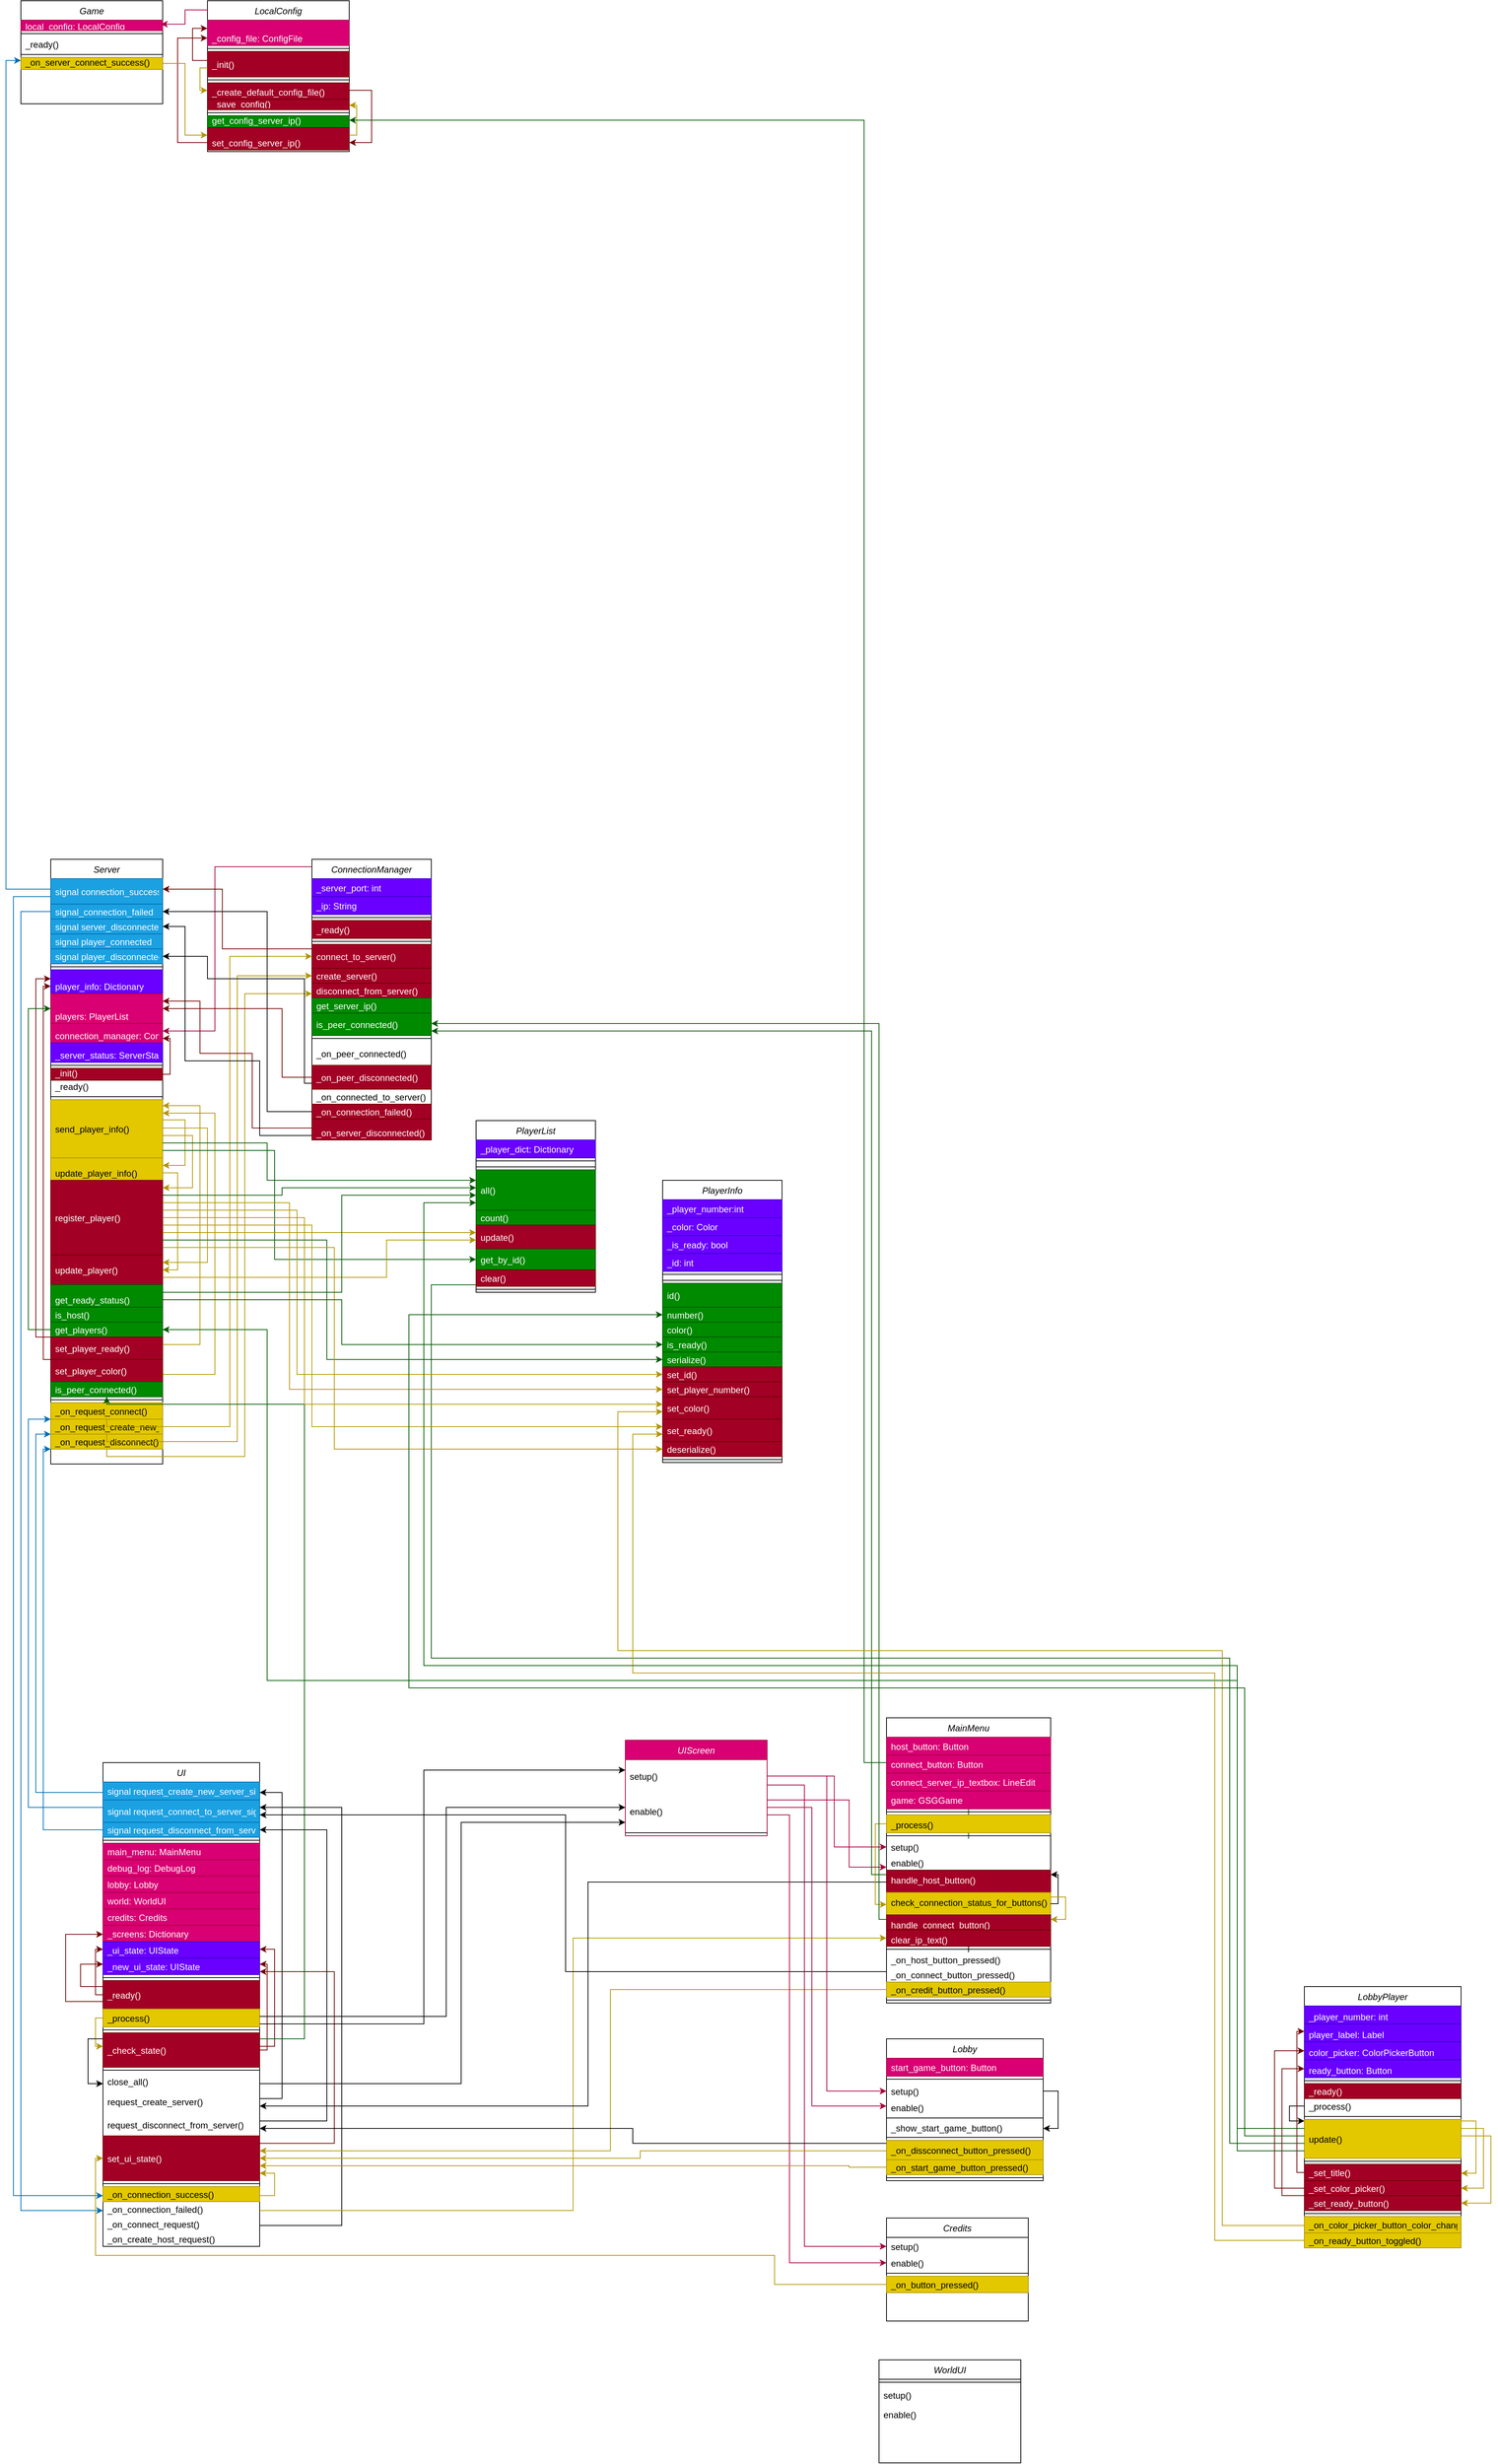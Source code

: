 <mxfile version="24.2.5" type="device">
  <diagram id="C5RBs43oDa-KdzZeNtuy" name="Page-1">
    <mxGraphModel dx="847" dy="506" grid="1" gridSize="10" guides="1" tooltips="1" connect="1" arrows="1" fold="1" page="1" pageScale="1" pageWidth="827" pageHeight="1169" math="0" shadow="0">
      <root>
        <mxCell id="WIyWlLk6GJQsqaUBKTNV-0" />
        <mxCell id="WIyWlLk6GJQsqaUBKTNV-1" parent="WIyWlLk6GJQsqaUBKTNV-0" />
        <mxCell id="zkfFHV4jXpPFQw0GAbJ--0" value="Game" style="swimlane;fontStyle=2;align=center;verticalAlign=top;childLayout=stackLayout;horizontal=1;startSize=26;horizontalStack=0;resizeParent=1;resizeLast=0;collapsible=1;marginBottom=0;rounded=0;shadow=0;strokeWidth=1;" parent="WIyWlLk6GJQsqaUBKTNV-1" vertex="1">
          <mxGeometry x="50" y="60" width="190" height="138" as="geometry">
            <mxRectangle x="230" y="140" width="160" height="26" as="alternateBounds" />
          </mxGeometry>
        </mxCell>
        <mxCell id="zkfFHV4jXpPFQw0GAbJ--1" value="local_config: LocalConfig" style="text;align=left;verticalAlign=middle;spacingLeft=4;spacingRight=4;overflow=hidden;rotatable=0;points=[[0,0.5],[1,0.5]];portConstraint=eastwest;fillColor=#d80073;fontColor=#ffffff;strokeColor=#A50040;" parent="zkfFHV4jXpPFQw0GAbJ--0" vertex="1">
          <mxGeometry y="26" width="190" height="14" as="geometry" />
        </mxCell>
        <mxCell id="zkfFHV4jXpPFQw0GAbJ--4" value="" style="line;html=1;strokeWidth=1;align=left;verticalAlign=middle;spacingTop=-1;spacingLeft=3;spacingRight=3;rotatable=0;labelPosition=right;points=[];portConstraint=eastwest;" parent="zkfFHV4jXpPFQw0GAbJ--0" vertex="1">
          <mxGeometry y="40" width="190" height="8" as="geometry" />
        </mxCell>
        <mxCell id="zkfFHV4jXpPFQw0GAbJ--5" value="_ready()" style="text;align=left;verticalAlign=middle;spacingLeft=4;spacingRight=4;overflow=hidden;rotatable=0;points=[[0,0.5],[1,0.5]];portConstraint=eastwest;" parent="zkfFHV4jXpPFQw0GAbJ--0" vertex="1">
          <mxGeometry y="48" width="190" height="20" as="geometry" />
        </mxCell>
        <mxCell id="HCuCCPsoGUSkc76l4n_5-99" value="" style="line;html=1;strokeWidth=1;align=left;verticalAlign=middle;spacingTop=-1;spacingLeft=3;spacingRight=3;rotatable=0;labelPosition=right;points=[];portConstraint=eastwest;" parent="zkfFHV4jXpPFQw0GAbJ--0" vertex="1">
          <mxGeometry y="68" width="190" height="8" as="geometry" />
        </mxCell>
        <mxCell id="HCuCCPsoGUSkc76l4n_5-0" value="_on_server_connect_success()&#xa;" style="text;align=left;verticalAlign=bottom;spacingLeft=4;spacingRight=4;overflow=hidden;rotatable=0;points=[[0,0.5],[1,0.5]];portConstraint=eastwest;fillColor=#e3c800;fontColor=#000000;strokeColor=#B09500;" parent="zkfFHV4jXpPFQw0GAbJ--0" vertex="1">
          <mxGeometry y="76" width="190" height="16" as="geometry" />
        </mxCell>
        <mxCell id="zkfFHV4jXpPFQw0GAbJ--6" value="ConnectionManager" style="swimlane;fontStyle=2;align=center;verticalAlign=middle;childLayout=stackLayout;horizontal=1;startSize=26;horizontalStack=0;resizeParent=1;resizeLast=0;collapsible=1;marginBottom=0;rounded=0;shadow=0;strokeWidth=1;" parent="WIyWlLk6GJQsqaUBKTNV-1" vertex="1">
          <mxGeometry x="440" y="1210" width="160" height="376" as="geometry">
            <mxRectangle x="370" y="313" width="160" height="26" as="alternateBounds" />
          </mxGeometry>
        </mxCell>
        <mxCell id="RuJngxMLq8GJr4KWlcAt-10" value="_server_port: int" style="text;align=left;verticalAlign=middle;spacingLeft=4;spacingRight=4;overflow=hidden;rotatable=0;points=[[0,0.5],[1,0.5]];portConstraint=eastwest;fillColor=#6a00ff;fontColor=#ffffff;strokeColor=#3700CC;" parent="zkfFHV4jXpPFQw0GAbJ--6" vertex="1">
          <mxGeometry y="26" width="160" height="24" as="geometry" />
        </mxCell>
        <mxCell id="RuJngxMLq8GJr4KWlcAt-12" value="_ip: String" style="text;align=left;verticalAlign=middle;spacingLeft=4;spacingRight=4;overflow=hidden;rotatable=0;points=[[0,0.5],[1,0.5]];portConstraint=eastwest;fillColor=#6a00ff;fontColor=#ffffff;strokeColor=#3700CC;" parent="zkfFHV4jXpPFQw0GAbJ--6" vertex="1">
          <mxGeometry y="50" width="160" height="24" as="geometry" />
        </mxCell>
        <mxCell id="RuJngxMLq8GJr4KWlcAt-9" value="" style="line;html=1;strokeWidth=1;align=left;verticalAlign=middle;spacingTop=-1;spacingLeft=3;spacingRight=3;rotatable=0;labelPosition=right;points=[];portConstraint=eastwest;" parent="zkfFHV4jXpPFQw0GAbJ--6" vertex="1">
          <mxGeometry y="74" width="160" height="8" as="geometry" />
        </mxCell>
        <mxCell id="zkfFHV4jXpPFQw0GAbJ--7" value="_ready()" style="text;align=left;verticalAlign=middle;spacingLeft=4;spacingRight=4;overflow=hidden;rotatable=0;points=[[0,0.5],[1,0.5]];portConstraint=eastwest;fillColor=#a20025;fontColor=#ffffff;strokeColor=#6F0000;" parent="zkfFHV4jXpPFQw0GAbJ--6" vertex="1">
          <mxGeometry y="82" width="160" height="24" as="geometry" />
        </mxCell>
        <mxCell id="zkfFHV4jXpPFQw0GAbJ--9" value="" style="line;html=1;strokeWidth=1;align=left;verticalAlign=middle;spacingTop=-1;spacingLeft=3;spacingRight=3;rotatable=0;labelPosition=right;points=[];portConstraint=eastwest;" parent="zkfFHV4jXpPFQw0GAbJ--6" vertex="1">
          <mxGeometry y="106" width="160" height="8" as="geometry" />
        </mxCell>
        <mxCell id="zkfFHV4jXpPFQw0GAbJ--10" value="connect_to_server()" style="text;align=left;verticalAlign=middle;spacingLeft=4;spacingRight=4;overflow=hidden;rotatable=0;points=[[0,0.5],[1,0.5]];portConstraint=eastwest;fontStyle=0;fillColor=#a20025;fontColor=#ffffff;strokeColor=#6F0000;" parent="zkfFHV4jXpPFQw0GAbJ--6" vertex="1">
          <mxGeometry y="114" width="160" height="32" as="geometry" />
        </mxCell>
        <mxCell id="zkfFHV4jXpPFQw0GAbJ--8" value="create_server()" style="text;align=left;verticalAlign=middle;spacingLeft=4;spacingRight=4;overflow=hidden;rotatable=0;points=[[0,0.5],[1,0.5]];portConstraint=eastwest;rounded=0;shadow=0;html=0;fillColor=#a20025;fontColor=#ffffff;strokeColor=#6F0000;" parent="zkfFHV4jXpPFQw0GAbJ--6" vertex="1">
          <mxGeometry y="146" width="160" height="20" as="geometry" />
        </mxCell>
        <mxCell id="zkfFHV4jXpPFQw0GAbJ--11" value="disconnect_from_server()" style="text;align=left;verticalAlign=middle;spacingLeft=4;spacingRight=4;overflow=hidden;rotatable=0;points=[[0,0.5],[1,0.5]];portConstraint=eastwest;fillColor=#a20025;fontColor=#ffffff;strokeColor=#6F0000;" parent="zkfFHV4jXpPFQw0GAbJ--6" vertex="1">
          <mxGeometry y="166" width="160" height="20" as="geometry" />
        </mxCell>
        <mxCell id="HCuCCPsoGUSkc76l4n_5-8" value="get_server_ip()" style="text;align=left;verticalAlign=middle;spacingLeft=4;spacingRight=4;overflow=hidden;rotatable=0;points=[[0,0.5],[1,0.5]];portConstraint=eastwest;fillColor=#008a00;fontColor=#ffffff;strokeColor=#005700;" parent="zkfFHV4jXpPFQw0GAbJ--6" vertex="1">
          <mxGeometry y="186" width="160" height="20" as="geometry" />
        </mxCell>
        <mxCell id="HCuCCPsoGUSkc76l4n_5-30" value="is_peer_connected()" style="text;align=left;verticalAlign=middle;spacingLeft=4;spacingRight=4;overflow=hidden;rotatable=0;points=[[0,0.5],[1,0.5]];portConstraint=eastwest;fillColor=#008a00;fontColor=#ffffff;strokeColor=#005700;" parent="zkfFHV4jXpPFQw0GAbJ--6" vertex="1">
          <mxGeometry y="206" width="160" height="30" as="geometry" />
        </mxCell>
        <mxCell id="HCuCCPsoGUSkc76l4n_5-126" value="" style="line;html=1;strokeWidth=1;align=left;verticalAlign=middle;spacingTop=-1;spacingLeft=3;spacingRight=3;rotatable=0;labelPosition=right;points=[];portConstraint=eastwest;" parent="zkfFHV4jXpPFQw0GAbJ--6" vertex="1">
          <mxGeometry y="236" width="160" height="8" as="geometry" />
        </mxCell>
        <mxCell id="HCuCCPsoGUSkc76l4n_5-24" value="_on_peer_connected()" style="text;align=left;verticalAlign=middle;spacingLeft=4;spacingRight=4;overflow=hidden;rotatable=0;points=[[0,0.5],[1,0.5]];portConstraint=eastwest;" parent="zkfFHV4jXpPFQw0GAbJ--6" vertex="1">
          <mxGeometry y="244" width="160" height="32" as="geometry" />
        </mxCell>
        <mxCell id="LxlmvngEwypOwOj6dEhx-40" value="_on_peer_disconnected()" style="text;align=left;verticalAlign=middle;spacingLeft=4;spacingRight=4;overflow=hidden;rotatable=0;points=[[0,0.5],[1,0.5]];portConstraint=eastwest;fillColor=#a20025;fontColor=#ffffff;strokeColor=#6F0000;" parent="zkfFHV4jXpPFQw0GAbJ--6" vertex="1">
          <mxGeometry y="276" width="160" height="32" as="geometry" />
        </mxCell>
        <mxCell id="HCuCCPsoGUSkc76l4n_5-15" value="_on_connected_to_server()" style="text;align=left;verticalAlign=bottom;spacingLeft=4;spacingRight=4;overflow=hidden;rotatable=0;points=[[0,0.5],[1,0.5]];portConstraint=eastwest;" parent="zkfFHV4jXpPFQw0GAbJ--6" vertex="1">
          <mxGeometry y="308" width="160" height="20" as="geometry" />
        </mxCell>
        <mxCell id="HCuCCPsoGUSkc76l4n_5-29" value="_on_connection_failed()" style="text;align=left;verticalAlign=bottom;spacingLeft=4;spacingRight=4;overflow=hidden;rotatable=0;points=[[0,0.5],[1,0.5]];portConstraint=eastwest;fillColor=#a20025;fontColor=#ffffff;strokeColor=#6F0000;" parent="zkfFHV4jXpPFQw0GAbJ--6" vertex="1">
          <mxGeometry y="328" width="160" height="20" as="geometry" />
        </mxCell>
        <mxCell id="HCuCCPsoGUSkc76l4n_5-125" value="_on_server_disconnected()" style="text;align=left;verticalAlign=bottom;spacingLeft=4;spacingRight=4;overflow=hidden;rotatable=0;points=[[0,0.5],[1,0.5]];portConstraint=eastwest;fillColor=#a20025;fontColor=#ffffff;strokeColor=#6F0000;" parent="zkfFHV4jXpPFQw0GAbJ--6" vertex="1">
          <mxGeometry y="348" width="160" height="28" as="geometry" />
        </mxCell>
        <mxCell id="zkfFHV4jXpPFQw0GAbJ--13" value="Server" style="swimlane;fontStyle=2;align=center;verticalAlign=middle;childLayout=stackLayout;horizontal=1;startSize=26;horizontalStack=0;resizeParent=1;resizeLast=0;collapsible=1;marginBottom=0;rounded=0;shadow=0;strokeWidth=1;" parent="WIyWlLk6GJQsqaUBKTNV-1" vertex="1">
          <mxGeometry x="90" y="1210" width="150" height="810" as="geometry">
            <mxRectangle x="90" y="1210" width="170" height="26" as="alternateBounds" />
          </mxGeometry>
        </mxCell>
        <mxCell id="HCuCCPsoGUSkc76l4n_5-95" value="signal connection_success" style="text;align=left;verticalAlign=middle;spacingLeft=4;spacingRight=4;overflow=hidden;rotatable=0;points=[[0,0.5],[1,0.5]];portConstraint=eastwest;strokeColor=#006EAF;fillColor=#1ba1e2;fontColor=#ffffff;" parent="zkfFHV4jXpPFQw0GAbJ--13" vertex="1">
          <mxGeometry y="26" width="150" height="34" as="geometry" />
        </mxCell>
        <mxCell id="HCuCCPsoGUSkc76l4n_5-67" value="signal_connection_failed" style="text;align=left;verticalAlign=bottom;spacingLeft=4;spacingRight=4;overflow=hidden;rotatable=0;points=[[0,0.5],[1,0.5]];portConstraint=eastwest;fillColor=#1ba1e2;fontColor=#ffffff;strokeColor=#006EAF;" parent="zkfFHV4jXpPFQw0GAbJ--13" vertex="1">
          <mxGeometry y="60" width="150" height="20" as="geometry" />
        </mxCell>
        <mxCell id="HCuCCPsoGUSkc76l4n_5-69" value="signal server_disconnected" style="text;align=left;verticalAlign=bottom;spacingLeft=4;spacingRight=4;overflow=hidden;rotatable=0;points=[[0,0.5],[1,0.5]];portConstraint=eastwest;fillColor=#1ba1e2;fontColor=#ffffff;strokeColor=#006EAF;" parent="zkfFHV4jXpPFQw0GAbJ--13" vertex="1">
          <mxGeometry y="80" width="150" height="20" as="geometry" />
        </mxCell>
        <mxCell id="HCuCCPsoGUSkc76l4n_5-68" value="signal player_connected" style="text;align=left;verticalAlign=bottom;spacingLeft=4;spacingRight=4;overflow=hidden;rotatable=0;points=[[0,0.5],[1,0.5]];portConstraint=eastwest;fillColor=#1ba1e2;fontColor=#ffffff;strokeColor=#006EAF;" parent="zkfFHV4jXpPFQw0GAbJ--13" vertex="1">
          <mxGeometry y="100" width="150" height="20" as="geometry" />
        </mxCell>
        <mxCell id="HCuCCPsoGUSkc76l4n_5-94" value="signal player_disconnected" style="text;align=left;verticalAlign=bottom;spacingLeft=4;spacingRight=4;overflow=hidden;rotatable=0;points=[[0,0.5],[1,0.5]];portConstraint=eastwest;fillColor=#1ba1e2;fontColor=#ffffff;strokeColor=#006EAF;" parent="zkfFHV4jXpPFQw0GAbJ--13" vertex="1">
          <mxGeometry y="120" width="150" height="20" as="geometry" />
        </mxCell>
        <mxCell id="HCuCCPsoGUSkc76l4n_5-3" value="" style="line;html=1;strokeWidth=1;align=left;verticalAlign=middle;spacingTop=-1;spacingLeft=3;spacingRight=3;rotatable=0;labelPosition=right;points=[];portConstraint=eastwest;" parent="zkfFHV4jXpPFQw0GAbJ--13" vertex="1">
          <mxGeometry y="140" width="150" height="8" as="geometry" />
        </mxCell>
        <mxCell id="HCuCCPsoGUSkc76l4n_5-1" value="player_info: Dictionary" style="text;align=left;verticalAlign=bottom;spacingLeft=4;spacingRight=4;overflow=hidden;rotatable=0;points=[[0,0.5],[1,0.5]];portConstraint=eastwest;fillColor=#6a00ff;fontColor=#ffffff;strokeColor=#3700CC;" parent="zkfFHV4jXpPFQw0GAbJ--13" vertex="1">
          <mxGeometry y="148" width="150" height="32" as="geometry" />
        </mxCell>
        <mxCell id="zkfFHV4jXpPFQw0GAbJ--14" value="players: PlayerList" style="text;align=left;verticalAlign=bottom;spacingLeft=4;spacingRight=4;overflow=hidden;rotatable=0;points=[[0,0.5],[1,0.5]];portConstraint=eastwest;fontStyle=0;fillColor=#d80073;fontColor=#ffffff;strokeColor=#A50040;" parent="zkfFHV4jXpPFQw0GAbJ--13" vertex="1">
          <mxGeometry y="180" width="150" height="40" as="geometry" />
        </mxCell>
        <mxCell id="HCuCCPsoGUSkc76l4n_5-4" value="connection_manager: ConnectionManager" style="text;align=left;verticalAlign=bottom;spacingLeft=4;spacingRight=4;overflow=hidden;rotatable=0;points=[[0,0.5],[1,0.5]];portConstraint=eastwest;fillColor=#d80073;fontColor=#ffffff;strokeColor=#A50040;" parent="zkfFHV4jXpPFQw0GAbJ--13" vertex="1">
          <mxGeometry y="220" width="150" height="26" as="geometry" />
        </mxCell>
        <mxCell id="WXUMpDyl50409upAGo6d-0" value="_server_status: ServerStatus" style="text;align=left;verticalAlign=bottom;spacingLeft=4;spacingRight=4;overflow=hidden;rotatable=0;points=[[0,0.5],[1,0.5]];portConstraint=eastwest;fillColor=#6a00ff;fontColor=#ffffff;strokeColor=#3700CC;" parent="zkfFHV4jXpPFQw0GAbJ--13" vertex="1">
          <mxGeometry y="246" width="150" height="26" as="geometry" />
        </mxCell>
        <mxCell id="zkfFHV4jXpPFQw0GAbJ--15" value="" style="line;html=1;strokeWidth=1;align=left;verticalAlign=middle;spacingTop=-1;spacingLeft=3;spacingRight=3;rotatable=0;labelPosition=right;points=[];portConstraint=eastwest;" parent="zkfFHV4jXpPFQw0GAbJ--13" vertex="1">
          <mxGeometry y="272" width="150" height="8" as="geometry" />
        </mxCell>
        <mxCell id="HCuCCPsoGUSkc76l4n_5-5" value="_init()" style="text;align=left;verticalAlign=bottom;spacingLeft=4;spacingRight=4;overflow=hidden;rotatable=0;points=[[0,0.5],[1,0.5]];portConstraint=eastwest;fillColor=#a20025;fontColor=#ffffff;strokeColor=#6F0000;" parent="zkfFHV4jXpPFQw0GAbJ--13" vertex="1">
          <mxGeometry y="280" width="150" height="16" as="geometry" />
        </mxCell>
        <mxCell id="HCuCCPsoGUSkc76l4n_5-6" value="_ready()" style="text;align=left;verticalAlign=bottom;spacingLeft=4;spacingRight=4;overflow=hidden;rotatable=0;points=[[0,0.5],[1,0.5]];portConstraint=eastwest;" parent="zkfFHV4jXpPFQw0GAbJ--13" vertex="1">
          <mxGeometry y="296" width="150" height="18" as="geometry" />
        </mxCell>
        <mxCell id="HCuCCPsoGUSkc76l4n_5-93" value="" style="line;html=1;strokeWidth=1;align=left;verticalAlign=middle;spacingTop=-1;spacingLeft=3;spacingRight=3;rotatable=0;labelPosition=right;points=[];portConstraint=eastwest;" parent="zkfFHV4jXpPFQw0GAbJ--13" vertex="1">
          <mxGeometry y="314" width="150" height="8" as="geometry" />
        </mxCell>
        <mxCell id="HCuCCPsoGUSkc76l4n_5-12" value="send_player_info()" style="text;align=left;verticalAlign=middle;spacingLeft=4;spacingRight=4;overflow=hidden;rotatable=0;points=[[0,0.5],[1,0.5]];portConstraint=eastwest;fillColor=#e3c800;fontColor=#000000;strokeColor=#B09500;" parent="zkfFHV4jXpPFQw0GAbJ--13" vertex="1">
          <mxGeometry y="322" width="150" height="78" as="geometry" />
        </mxCell>
        <mxCell id="HCuCCPsoGUSkc76l4n_5-7" value="update_player_info()" style="text;align=left;verticalAlign=bottom;spacingLeft=4;spacingRight=4;overflow=hidden;rotatable=0;points=[[0,0.5],[1,0.5]];portConstraint=eastwest;fillColor=#e3c800;fontColor=#000000;strokeColor=#B09500;" parent="zkfFHV4jXpPFQw0GAbJ--13" vertex="1">
          <mxGeometry y="400" width="150" height="30" as="geometry" />
        </mxCell>
        <mxCell id="HCuCCPsoGUSkc76l4n_5-9" value="register_player()" style="text;align=left;verticalAlign=middle;spacingLeft=4;spacingRight=4;overflow=hidden;rotatable=0;points=[[0,0.5],[1,0.5]];portConstraint=eastwest;fillColor=#a20025;fontColor=#ffffff;strokeColor=#6F0000;" parent="zkfFHV4jXpPFQw0GAbJ--13" vertex="1">
          <mxGeometry y="430" width="150" height="100" as="geometry" />
        </mxCell>
        <mxCell id="HCuCCPsoGUSkc76l4n_5-10" value="update_player()" style="text;align=left;verticalAlign=middle;spacingLeft=4;spacingRight=4;overflow=hidden;rotatable=0;points=[[0,0.5],[1,0.5]];portConstraint=eastwest;fillColor=#a20025;fontColor=#ffffff;strokeColor=#6F0000;" parent="zkfFHV4jXpPFQw0GAbJ--13" vertex="1">
          <mxGeometry y="530" width="150" height="40" as="geometry" />
        </mxCell>
        <mxCell id="HCuCCPsoGUSkc76l4n_5-11" value="get_ready_status()" style="text;align=left;verticalAlign=bottom;spacingLeft=4;spacingRight=4;overflow=hidden;rotatable=0;points=[[0,0.5],[1,0.5]];portConstraint=eastwest;fillColor=#008a00;fontColor=#ffffff;strokeColor=#005700;" parent="zkfFHV4jXpPFQw0GAbJ--13" vertex="1">
          <mxGeometry y="570" width="150" height="30" as="geometry" />
        </mxCell>
        <mxCell id="HCuCCPsoGUSkc76l4n_5-22" value="is_host()" style="text;align=left;verticalAlign=bottom;spacingLeft=4;spacingRight=4;overflow=hidden;rotatable=0;points=[[0,0.5],[1,0.5]];portConstraint=eastwest;fillColor=#008a00;fontColor=#ffffff;strokeColor=#005700;" parent="zkfFHV4jXpPFQw0GAbJ--13" vertex="1">
          <mxGeometry y="600" width="150" height="20" as="geometry" />
        </mxCell>
        <mxCell id="HCuCCPsoGUSkc76l4n_5-21" value="get_players()" style="text;align=left;verticalAlign=bottom;spacingLeft=4;spacingRight=4;overflow=hidden;rotatable=0;points=[[0,0.5],[1,0.5]];portConstraint=eastwest;fillColor=#008a00;fontColor=#ffffff;strokeColor=#005700;" parent="zkfFHV4jXpPFQw0GAbJ--13" vertex="1">
          <mxGeometry y="620" width="150" height="20" as="geometry" />
        </mxCell>
        <mxCell id="HCuCCPsoGUSkc76l4n_5-20" value="set_player_ready()" style="text;align=left;verticalAlign=middle;spacingLeft=4;spacingRight=4;overflow=hidden;rotatable=0;points=[[0,0.5],[1,0.5]];portConstraint=eastwest;fillColor=#a20025;fontColor=#ffffff;strokeColor=#6F0000;" parent="zkfFHV4jXpPFQw0GAbJ--13" vertex="1">
          <mxGeometry y="640" width="150" height="30" as="geometry" />
        </mxCell>
        <mxCell id="HCuCCPsoGUSkc76l4n_5-19" value="set_player_color()" style="text;align=left;verticalAlign=middle;spacingLeft=4;spacingRight=4;overflow=hidden;rotatable=0;points=[[0,0.5],[1,0.5]];portConstraint=eastwest;fillColor=#a20025;fontColor=#ffffff;strokeColor=#6F0000;" parent="zkfFHV4jXpPFQw0GAbJ--13" vertex="1">
          <mxGeometry y="670" width="150" height="30" as="geometry" />
        </mxCell>
        <mxCell id="HCuCCPsoGUSkc76l4n_5-17" value="is_peer_connected()" style="text;align=left;verticalAlign=bottom;spacingLeft=4;spacingRight=4;overflow=hidden;rotatable=0;points=[[0,0.5],[1,0.5]];portConstraint=eastwest;fillColor=#008a00;fontColor=#ffffff;strokeColor=#005700;" parent="zkfFHV4jXpPFQw0GAbJ--13" vertex="1">
          <mxGeometry y="700" width="150" height="20" as="geometry" />
        </mxCell>
        <mxCell id="HCuCCPsoGUSkc76l4n_5-113" value="" style="line;html=1;strokeWidth=1;align=left;verticalAlign=middle;spacingTop=-1;spacingLeft=3;spacingRight=3;rotatable=0;labelPosition=right;points=[];portConstraint=eastwest;" parent="zkfFHV4jXpPFQw0GAbJ--13" vertex="1">
          <mxGeometry y="720" width="150" height="8" as="geometry" />
        </mxCell>
        <mxCell id="HCuCCPsoGUSkc76l4n_5-13" value="_on_request_connect()" style="text;align=left;verticalAlign=middle;spacingLeft=4;spacingRight=4;overflow=hidden;rotatable=0;points=[[0,0.5],[1,0.5]];portConstraint=eastwest;fillColor=#e3c800;fontColor=#000000;strokeColor=#B09500;" parent="zkfFHV4jXpPFQw0GAbJ--13" vertex="1">
          <mxGeometry y="728" width="150" height="22" as="geometry" />
        </mxCell>
        <mxCell id="HCuCCPsoGUSkc76l4n_5-14" value="_on_request_create_new_server()" style="text;align=left;verticalAlign=middle;spacingLeft=4;spacingRight=4;overflow=hidden;rotatable=0;points=[[0,0.5],[1,0.5]];portConstraint=eastwest;fillColor=#e3c800;fontColor=#000000;strokeColor=#B09500;" parent="zkfFHV4jXpPFQw0GAbJ--13" vertex="1">
          <mxGeometry y="750" width="150" height="20" as="geometry" />
        </mxCell>
        <mxCell id="HCuCCPsoGUSkc76l4n_5-16" value="_on_request_disconnect()" style="text;align=left;verticalAlign=middle;spacingLeft=4;spacingRight=4;overflow=hidden;rotatable=0;points=[[0,0.5],[1,0.5]];portConstraint=eastwest;fillColor=#e3c800;fontColor=#000000;strokeColor=#B09500;" parent="zkfFHV4jXpPFQw0GAbJ--13" vertex="1">
          <mxGeometry y="770" width="150" height="20" as="geometry" />
        </mxCell>
        <mxCell id="HCuCCPsoGUSkc76l4n_5-114" value="" style="endArrow=classic;html=1;rounded=0;edgeStyle=orthogonalEdgeStyle;fillColor=#e3c800;strokeColor=#B09500;" parent="zkfFHV4jXpPFQw0GAbJ--13" source="HCuCCPsoGUSkc76l4n_5-12" target="HCuCCPsoGUSkc76l4n_5-9" edge="1">
          <mxGeometry width="50" height="50" relative="1" as="geometry">
            <mxPoint x="-10" y="550" as="sourcePoint" />
            <mxPoint x="40" y="500" as="targetPoint" />
            <Array as="points">
              <mxPoint x="190" y="370" />
              <mxPoint x="190" y="440" />
            </Array>
          </mxGeometry>
        </mxCell>
        <mxCell id="HCuCCPsoGUSkc76l4n_5-116" value="" style="endArrow=classic;html=1;rounded=0;edgeStyle=orthogonalEdgeStyle;fillColor=#e3c800;strokeColor=#B09500;" parent="zkfFHV4jXpPFQw0GAbJ--13" source="HCuCCPsoGUSkc76l4n_5-12" target="HCuCCPsoGUSkc76l4n_5-7" edge="1">
          <mxGeometry width="50" height="50" relative="1" as="geometry">
            <mxPoint x="10" y="259" as="sourcePoint" />
            <mxPoint x="15" y="298" as="targetPoint" />
            <Array as="points">
              <mxPoint x="180" y="349" />
              <mxPoint x="180" y="410" />
            </Array>
          </mxGeometry>
        </mxCell>
        <mxCell id="HCuCCPsoGUSkc76l4n_5-117" value="" style="endArrow=classic;html=1;rounded=0;edgeStyle=orthogonalEdgeStyle;fillColor=#e3c800;strokeColor=#B09500;" parent="zkfFHV4jXpPFQw0GAbJ--13" source="HCuCCPsoGUSkc76l4n_5-7" target="HCuCCPsoGUSkc76l4n_5-10" edge="1">
          <mxGeometry width="50" height="50" relative="1" as="geometry">
            <mxPoint x="10" y="259" as="sourcePoint" />
            <mxPoint x="150" y="400" as="targetPoint" />
            <Array as="points">
              <mxPoint x="170" y="420" />
              <mxPoint x="170" y="550" />
            </Array>
          </mxGeometry>
        </mxCell>
        <mxCell id="HCuCCPsoGUSkc76l4n_5-118" value="" style="endArrow=classic;html=1;rounded=0;edgeStyle=orthogonalEdgeStyle;fillColor=#e3c800;strokeColor=#B09500;" parent="zkfFHV4jXpPFQw0GAbJ--13" source="HCuCCPsoGUSkc76l4n_5-20" target="HCuCCPsoGUSkc76l4n_5-12" edge="1">
          <mxGeometry width="50" height="50" relative="1" as="geometry">
            <mxPoint x="250" y="307" as="sourcePoint" />
            <mxPoint x="250" y="270" as="targetPoint" />
            <Array as="points">
              <mxPoint x="200" y="650" />
              <mxPoint x="200" y="330" />
            </Array>
          </mxGeometry>
        </mxCell>
        <mxCell id="HCuCCPsoGUSkc76l4n_5-119" value="" style="endArrow=classic;html=1;rounded=0;edgeStyle=orthogonalEdgeStyle;fillColor=#e3c800;strokeColor=#B09500;" parent="zkfFHV4jXpPFQw0GAbJ--13" source="HCuCCPsoGUSkc76l4n_5-19" target="HCuCCPsoGUSkc76l4n_5-12" edge="1">
          <mxGeometry width="50" height="50" relative="1" as="geometry">
            <mxPoint x="160" y="380" as="sourcePoint" />
            <mxPoint x="160" y="253" as="targetPoint" />
            <Array as="points">
              <mxPoint x="220" y="690" />
              <mxPoint x="220" y="340" />
            </Array>
          </mxGeometry>
        </mxCell>
        <mxCell id="HCuCCPsoGUSkc76l4n_5-137" style="edgeStyle=orthogonalEdgeStyle;rounded=0;orthogonalLoop=1;jettySize=auto;html=1;fillColor=#a20025;strokeColor=#6F0000;" parent="zkfFHV4jXpPFQw0GAbJ--13" source="HCuCCPsoGUSkc76l4n_5-5" target="HCuCCPsoGUSkc76l4n_5-4" edge="1">
          <mxGeometry relative="1" as="geometry">
            <mxPoint x="303" y="56" as="sourcePoint" />
            <mxPoint x="160" y="183" as="targetPoint" />
            <Array as="points">
              <mxPoint x="160" y="288" />
              <mxPoint x="160" y="240" />
            </Array>
          </mxGeometry>
        </mxCell>
        <mxCell id="HCuCCPsoGUSkc76l4n_5-115" value="" style="endArrow=classic;html=1;rounded=0;edgeStyle=orthogonalEdgeStyle;fillColor=#e3c800;strokeColor=#B09500;" parent="zkfFHV4jXpPFQw0GAbJ--13" source="HCuCCPsoGUSkc76l4n_5-12" target="HCuCCPsoGUSkc76l4n_5-10" edge="1">
          <mxGeometry width="50" height="50" relative="1" as="geometry">
            <mxPoint x="250" y="280" as="sourcePoint" />
            <mxPoint x="170" y="410" as="targetPoint" />
            <Array as="points">
              <mxPoint x="210" y="360" />
              <mxPoint x="210" y="540" />
            </Array>
          </mxGeometry>
        </mxCell>
        <mxCell id="LxlmvngEwypOwOj6dEhx-38" value="" style="endArrow=classic;html=1;rounded=0;edgeStyle=orthogonalEdgeStyle;fillColor=#a20025;strokeColor=#6F0000;" parent="zkfFHV4jXpPFQw0GAbJ--13" source="HCuCCPsoGUSkc76l4n_5-20" target="HCuCCPsoGUSkc76l4n_5-1" edge="1">
          <mxGeometry width="50" height="50" relative="1" as="geometry">
            <mxPoint x="-10" y="460" as="sourcePoint" />
            <mxPoint x="-70" y="370" as="targetPoint" />
            <Array as="points">
              <mxPoint x="-20" y="640" />
              <mxPoint x="-20" y="160" />
            </Array>
          </mxGeometry>
        </mxCell>
        <mxCell id="LxlmvngEwypOwOj6dEhx-39" value="" style="endArrow=classic;html=1;rounded=0;edgeStyle=orthogonalEdgeStyle;fillColor=#a20025;strokeColor=#6F0000;" parent="zkfFHV4jXpPFQw0GAbJ--13" source="HCuCCPsoGUSkc76l4n_5-19" target="HCuCCPsoGUSkc76l4n_5-1" edge="1">
          <mxGeometry width="50" height="50" relative="1" as="geometry">
            <mxPoint x="10" y="480" as="sourcePoint" />
            <mxPoint x="10" y="159" as="targetPoint" />
            <Array as="points">
              <mxPoint x="-10" y="670" />
              <mxPoint x="-10" y="170" />
            </Array>
          </mxGeometry>
        </mxCell>
        <mxCell id="PrP7b1WDO1UNj-IH-Say-49" value="" style="endArrow=classic;html=1;rounded=0;edgeStyle=orthogonalEdgeStyle;fillColor=#008a00;strokeColor=#005700;" edge="1" parent="zkfFHV4jXpPFQw0GAbJ--13" source="HCuCCPsoGUSkc76l4n_5-21" target="zkfFHV4jXpPFQw0GAbJ--14">
          <mxGeometry width="50" height="50" relative="1" as="geometry">
            <mxPoint x="10" y="650" as="sourcePoint" />
            <mxPoint x="10" y="170" as="targetPoint" />
            <Array as="points">
              <mxPoint x="-30" y="630" />
              <mxPoint x="-30" y="200" />
            </Array>
          </mxGeometry>
        </mxCell>
        <mxCell id="zkfFHV4jXpPFQw0GAbJ--17" value="LocalConfig" style="swimlane;fontStyle=2;align=center;verticalAlign=top;childLayout=stackLayout;horizontal=1;startSize=26;horizontalStack=0;resizeParent=1;resizeLast=0;collapsible=1;marginBottom=0;rounded=0;shadow=0;strokeWidth=1;" parent="WIyWlLk6GJQsqaUBKTNV-1" vertex="1">
          <mxGeometry x="300" y="60" width="190" height="202" as="geometry">
            <mxRectangle x="500" y="146" width="160" height="26" as="alternateBounds" />
          </mxGeometry>
        </mxCell>
        <mxCell id="RuJngxMLq8GJr4KWlcAt-1" value="_config_file: ConfigFile" style="text;align=left;verticalAlign=bottom;spacingLeft=4;spacingRight=4;overflow=hidden;rotatable=0;points=[[0,0.5],[1,0.5]];portConstraint=eastwest;fillColor=#d80073;fontColor=#ffffff;strokeColor=#A50040;" parent="zkfFHV4jXpPFQw0GAbJ--17" vertex="1">
          <mxGeometry y="26" width="190" height="34" as="geometry" />
        </mxCell>
        <mxCell id="RuJngxMLq8GJr4KWlcAt-0" value="" style="line;html=1;strokeWidth=1;align=left;verticalAlign=middle;spacingTop=-1;spacingLeft=3;spacingRight=3;rotatable=0;labelPosition=right;points=[];portConstraint=eastwest;" parent="zkfFHV4jXpPFQw0GAbJ--17" vertex="1">
          <mxGeometry y="60" width="190" height="8" as="geometry" />
        </mxCell>
        <mxCell id="zkfFHV4jXpPFQw0GAbJ--18" value="_init()" style="text;align=left;verticalAlign=middle;spacingLeft=4;spacingRight=4;overflow=hidden;rotatable=0;points=[[0,0.5],[1,0.5]];portConstraint=eastwest;fillColor=#a20025;fontColor=#ffffff;strokeColor=#6F0000;" parent="zkfFHV4jXpPFQw0GAbJ--17" vertex="1">
          <mxGeometry y="68" width="190" height="34" as="geometry" />
        </mxCell>
        <mxCell id="HCuCCPsoGUSkc76l4n_5-139" value="" style="line;html=1;strokeWidth=1;align=left;verticalAlign=middle;spacingTop=-1;spacingLeft=3;spacingRight=3;rotatable=0;labelPosition=right;points=[];portConstraint=eastwest;" parent="zkfFHV4jXpPFQw0GAbJ--17" vertex="1">
          <mxGeometry y="102" width="190" height="8" as="geometry" />
        </mxCell>
        <mxCell id="zkfFHV4jXpPFQw0GAbJ--19" value="_create_default_config_file()" style="text;align=left;verticalAlign=bottom;spacingLeft=4;spacingRight=4;overflow=hidden;rotatable=0;points=[[0,0.5],[1,0.5]];portConstraint=eastwest;rounded=0;shadow=0;html=0;fillColor=#a20025;fontColor=#ffffff;strokeColor=#6F0000;" parent="zkfFHV4jXpPFQw0GAbJ--17" vertex="1">
          <mxGeometry y="110" width="190" height="22" as="geometry" />
        </mxCell>
        <mxCell id="zkfFHV4jXpPFQw0GAbJ--20" value="_save_config()" style="text;align=left;verticalAlign=bottom;spacingLeft=4;spacingRight=4;overflow=hidden;rotatable=0;points=[[0,0.5],[1,0.5]];portConstraint=eastwest;rounded=0;shadow=0;html=0;fillColor=#a20025;fontColor=#ffffff;strokeColor=#6F0000;" parent="zkfFHV4jXpPFQw0GAbJ--17" vertex="1">
          <mxGeometry y="132" width="190" height="14" as="geometry" />
        </mxCell>
        <mxCell id="zkfFHV4jXpPFQw0GAbJ--23" value="" style="line;html=1;strokeWidth=1;align=left;verticalAlign=middle;spacingTop=-1;spacingLeft=3;spacingRight=3;rotatable=0;labelPosition=right;points=[];portConstraint=eastwest;" parent="zkfFHV4jXpPFQw0GAbJ--17" vertex="1">
          <mxGeometry y="146" width="190" height="8" as="geometry" />
        </mxCell>
        <mxCell id="zkfFHV4jXpPFQw0GAbJ--24" value="get_config_server_ip()" style="text;align=left;verticalAlign=bottom;spacingLeft=4;spacingRight=4;overflow=hidden;rotatable=0;points=[[0,0.5],[1,0.5]];portConstraint=eastwest;fillColor=#008a00;fontColor=#ffffff;strokeColor=#005700;" parent="zkfFHV4jXpPFQw0GAbJ--17" vertex="1">
          <mxGeometry y="154" width="190" height="16" as="geometry" />
        </mxCell>
        <mxCell id="zkfFHV4jXpPFQw0GAbJ--25" value="set_config_server_ip()" style="text;align=left;verticalAlign=bottom;spacingLeft=4;spacingRight=4;overflow=hidden;rotatable=0;points=[[0,0.5],[1,0.5]];portConstraint=eastwest;fillColor=#a20025;fontColor=#ffffff;strokeColor=#6F0000;" parent="zkfFHV4jXpPFQw0GAbJ--17" vertex="1">
          <mxGeometry y="170" width="190" height="30" as="geometry" />
        </mxCell>
        <mxCell id="RuJngxMLq8GJr4KWlcAt-2" style="edgeStyle=orthogonalEdgeStyle;rounded=0;orthogonalLoop=1;jettySize=auto;html=1;fillColor=#a20025;strokeColor=#6F0000;" parent="zkfFHV4jXpPFQw0GAbJ--17" source="zkfFHV4jXpPFQw0GAbJ--18" target="RuJngxMLq8GJr4KWlcAt-1" edge="1">
          <mxGeometry relative="1" as="geometry">
            <mxPoint x="11" y="20" as="sourcePoint" />
            <mxPoint x="-52" y="41" as="targetPoint" />
            <Array as="points">
              <mxPoint x="-20" y="80" />
              <mxPoint x="-20" y="37" />
            </Array>
          </mxGeometry>
        </mxCell>
        <mxCell id="RuJngxMLq8GJr4KWlcAt-3" style="edgeStyle=orthogonalEdgeStyle;rounded=0;orthogonalLoop=1;jettySize=auto;html=1;fillColor=#e3c800;strokeColor=#B09500;" parent="zkfFHV4jXpPFQw0GAbJ--17" source="zkfFHV4jXpPFQw0GAbJ--18" target="zkfFHV4jXpPFQw0GAbJ--19" edge="1">
          <mxGeometry relative="1" as="geometry">
            <mxPoint x="10" y="80" as="sourcePoint" />
            <mxPoint x="10" y="47" as="targetPoint" />
            <Array as="points">
              <mxPoint x="-10" y="90" />
              <mxPoint x="-10" y="120" />
            </Array>
          </mxGeometry>
        </mxCell>
        <mxCell id="RuJngxMLq8GJr4KWlcAt-5" style="edgeStyle=orthogonalEdgeStyle;rounded=0;orthogonalLoop=1;jettySize=auto;html=1;fillColor=#a20025;strokeColor=#6F0000;" parent="zkfFHV4jXpPFQw0GAbJ--17" source="zkfFHV4jXpPFQw0GAbJ--19" target="zkfFHV4jXpPFQw0GAbJ--25" edge="1">
          <mxGeometry relative="1" as="geometry">
            <mxPoint x="80" y="213" as="sourcePoint" />
            <mxPoint x="80" y="180" as="targetPoint" />
            <Array as="points">
              <mxPoint x="220" y="120" />
              <mxPoint x="220" y="190" />
            </Array>
          </mxGeometry>
        </mxCell>
        <mxCell id="RuJngxMLq8GJr4KWlcAt-7" style="edgeStyle=orthogonalEdgeStyle;rounded=0;orthogonalLoop=1;jettySize=auto;html=1;fillColor=#a20025;strokeColor=#6F0000;" parent="zkfFHV4jXpPFQw0GAbJ--17" source="zkfFHV4jXpPFQw0GAbJ--25" target="RuJngxMLq8GJr4KWlcAt-1" edge="1">
          <mxGeometry relative="1" as="geometry">
            <mxPoint x="10" y="80" as="sourcePoint" />
            <mxPoint x="10" y="47" as="targetPoint" />
            <Array as="points">
              <mxPoint x="-40" y="190" />
              <mxPoint x="-40" y="50" />
            </Array>
          </mxGeometry>
        </mxCell>
        <mxCell id="RuJngxMLq8GJr4KWlcAt-8" style="edgeStyle=orthogonalEdgeStyle;rounded=0;orthogonalLoop=1;jettySize=auto;html=1;fillColor=#e3c800;strokeColor=#B09500;" parent="zkfFHV4jXpPFQw0GAbJ--17" source="zkfFHV4jXpPFQw0GAbJ--25" target="zkfFHV4jXpPFQw0GAbJ--20" edge="1">
          <mxGeometry relative="1" as="geometry">
            <mxPoint x="10" y="100" as="sourcePoint" />
            <mxPoint x="10" y="130" as="targetPoint" />
            <Array as="points">
              <mxPoint x="200" y="180" />
              <mxPoint x="200" y="140" />
            </Array>
          </mxGeometry>
        </mxCell>
        <mxCell id="HCuCCPsoGUSkc76l4n_5-31" value="UI" style="swimlane;fontStyle=2;align=center;verticalAlign=top;childLayout=stackLayout;horizontal=1;startSize=26;horizontalStack=0;resizeParent=1;resizeLast=0;collapsible=1;marginBottom=0;rounded=0;shadow=0;strokeWidth=1;" parent="WIyWlLk6GJQsqaUBKTNV-1" vertex="1">
          <mxGeometry x="160" y="2420" width="210" height="648" as="geometry">
            <mxRectangle x="230" y="140" width="160" height="26" as="alternateBounds" />
          </mxGeometry>
        </mxCell>
        <mxCell id="HCuCCPsoGUSkc76l4n_5-104" value="signal request_create_new_server_signal" style="text;align=left;verticalAlign=middle;spacingLeft=4;spacingRight=4;overflow=hidden;rotatable=0;points=[[0,0.5],[1,0.5]];portConstraint=eastwest;fillColor=#1ba1e2;fontColor=#ffffff;strokeColor=#006EAF;" parent="HCuCCPsoGUSkc76l4n_5-31" vertex="1">
          <mxGeometry y="26" width="210" height="24" as="geometry" />
        </mxCell>
        <mxCell id="HCuCCPsoGUSkc76l4n_5-103" value="signal request_connect_to_server_signal" style="text;align=left;verticalAlign=middle;spacingLeft=4;spacingRight=4;overflow=hidden;rotatable=0;points=[[0,0.5],[1,0.5]];portConstraint=eastwest;fillColor=#1ba1e2;fontColor=#ffffff;strokeColor=#006EAF;" parent="HCuCCPsoGUSkc76l4n_5-31" vertex="1">
          <mxGeometry y="50" width="210" height="30" as="geometry" />
        </mxCell>
        <mxCell id="HCuCCPsoGUSkc76l4n_5-65" value="signal request_disconnect_from_server_signal" style="text;align=left;verticalAlign=middle;spacingLeft=4;spacingRight=4;overflow=hidden;rotatable=0;points=[[0,0.5],[1,0.5]];portConstraint=eastwest;fillColor=#1ba1e2;fontColor=#ffffff;strokeColor=#006EAF;" parent="HCuCCPsoGUSkc76l4n_5-31" vertex="1">
          <mxGeometry y="80" width="210" height="20" as="geometry" />
        </mxCell>
        <mxCell id="HCuCCPsoGUSkc76l4n_5-102" value="" style="line;html=1;strokeWidth=1;align=left;verticalAlign=middle;spacingTop=-1;spacingLeft=3;spacingRight=3;rotatable=0;labelPosition=right;points=[];portConstraint=eastwest;" parent="HCuCCPsoGUSkc76l4n_5-31" vertex="1">
          <mxGeometry y="100" width="210" height="8" as="geometry" />
        </mxCell>
        <mxCell id="WXUMpDyl50409upAGo6d-6" value="main_menu: MainMenu" style="text;align=left;verticalAlign=middle;spacingLeft=4;spacingRight=4;overflow=hidden;rotatable=0;points=[[0,0.5],[1,0.5]];portConstraint=eastwest;fillColor=#d80073;fontColor=#ffffff;strokeColor=#A50040;" parent="HCuCCPsoGUSkc76l4n_5-31" vertex="1">
          <mxGeometry y="108" width="210" height="22" as="geometry" />
        </mxCell>
        <mxCell id="WXUMpDyl50409upAGo6d-5" value="debug_log: DebugLog" style="text;align=left;verticalAlign=middle;spacingLeft=4;spacingRight=4;overflow=hidden;rotatable=0;points=[[0,0.5],[1,0.5]];portConstraint=eastwest;fillColor=#d80073;fontColor=#ffffff;strokeColor=#A50040;" parent="HCuCCPsoGUSkc76l4n_5-31" vertex="1">
          <mxGeometry y="130" width="210" height="22" as="geometry" />
        </mxCell>
        <mxCell id="WXUMpDyl50409upAGo6d-4" value="lobby: Lobby" style="text;align=left;verticalAlign=middle;spacingLeft=4;spacingRight=4;overflow=hidden;rotatable=0;points=[[0,0.5],[1,0.5]];portConstraint=eastwest;fillColor=#d80073;fontColor=#ffffff;strokeColor=#A50040;" parent="HCuCCPsoGUSkc76l4n_5-31" vertex="1">
          <mxGeometry y="152" width="210" height="22" as="geometry" />
        </mxCell>
        <mxCell id="WXUMpDyl50409upAGo6d-2" value="world: WorldUI" style="text;align=left;verticalAlign=middle;spacingLeft=4;spacingRight=4;overflow=hidden;rotatable=0;points=[[0,0.5],[1,0.5]];portConstraint=eastwest;fillColor=#d80073;fontColor=#ffffff;strokeColor=#A50040;" parent="HCuCCPsoGUSkc76l4n_5-31" vertex="1">
          <mxGeometry y="174" width="210" height="22" as="geometry" />
        </mxCell>
        <mxCell id="WXUMpDyl50409upAGo6d-3" value="credits: Credits" style="text;align=left;verticalAlign=middle;spacingLeft=4;spacingRight=4;overflow=hidden;rotatable=0;points=[[0,0.5],[1,0.5]];portConstraint=eastwest;fillColor=#d80073;fontColor=#ffffff;strokeColor=#A50040;" parent="HCuCCPsoGUSkc76l4n_5-31" vertex="1">
          <mxGeometry y="196" width="210" height="22" as="geometry" />
        </mxCell>
        <mxCell id="LxlmvngEwypOwOj6dEhx-9" value="_screens: Dictionary" style="text;align=left;verticalAlign=middle;spacingLeft=4;spacingRight=4;overflow=hidden;rotatable=0;points=[[0,0.5],[1,0.5]];portConstraint=eastwest;fillColor=#d80073;fontColor=#ffffff;strokeColor=#A50040;" parent="HCuCCPsoGUSkc76l4n_5-31" vertex="1">
          <mxGeometry y="218" width="210" height="22" as="geometry" />
        </mxCell>
        <mxCell id="LxlmvngEwypOwOj6dEhx-33" value="_ui_state: UIState" style="text;align=left;verticalAlign=middle;spacingLeft=4;spacingRight=4;overflow=hidden;rotatable=0;points=[[0,0.5],[1,0.5]];portConstraint=eastwest;fillColor=#6a00ff;fontColor=#ffffff;strokeColor=#3700CC;" parent="HCuCCPsoGUSkc76l4n_5-31" vertex="1">
          <mxGeometry y="240" width="210" height="22" as="geometry" />
        </mxCell>
        <mxCell id="LxlmvngEwypOwOj6dEhx-43" value="_new_ui_state: UIState" style="text;align=left;verticalAlign=middle;spacingLeft=4;spacingRight=4;overflow=hidden;rotatable=0;points=[[0,0.5],[1,0.5]];portConstraint=eastwest;fillColor=#6a00ff;fontColor=#ffffff;strokeColor=#3700CC;" parent="HCuCCPsoGUSkc76l4n_5-31" vertex="1">
          <mxGeometry y="262" width="210" height="22" as="geometry" />
        </mxCell>
        <mxCell id="LxlmvngEwypOwOj6dEhx-7" value="" style="line;html=1;strokeWidth=1;align=left;verticalAlign=middle;spacingTop=-1;spacingLeft=3;spacingRight=3;rotatable=0;labelPosition=right;points=[];portConstraint=eastwest;" parent="HCuCCPsoGUSkc76l4n_5-31" vertex="1">
          <mxGeometry y="284" width="210" height="8" as="geometry" />
        </mxCell>
        <mxCell id="HCuCCPsoGUSkc76l4n_5-34" value="_ready()" style="text;align=left;verticalAlign=middle;spacingLeft=4;spacingRight=4;overflow=hidden;rotatable=0;points=[[0,0.5],[1,0.5]];portConstraint=eastwest;fillColor=#a20025;fontColor=#ffffff;strokeColor=#6F0000;" parent="HCuCCPsoGUSkc76l4n_5-31" vertex="1">
          <mxGeometry y="292" width="210" height="38" as="geometry" />
        </mxCell>
        <mxCell id="HCuCCPsoGUSkc76l4n_5-26" value="_process()" style="text;align=left;verticalAlign=middle;spacingLeft=4;spacingRight=4;overflow=hidden;rotatable=0;points=[[0,0.5],[1,0.5]];portConstraint=eastwest;fillColor=#e3c800;fontColor=#000000;strokeColor=#B09500;" parent="HCuCCPsoGUSkc76l4n_5-31" vertex="1">
          <mxGeometry y="330" width="210" height="24" as="geometry" />
        </mxCell>
        <mxCell id="HCuCCPsoGUSkc76l4n_5-33" value="" style="line;html=1;strokeWidth=1;align=left;verticalAlign=middle;spacingTop=-1;spacingLeft=3;spacingRight=3;rotatable=0;labelPosition=right;points=[];portConstraint=eastwest;" parent="HCuCCPsoGUSkc76l4n_5-31" vertex="1">
          <mxGeometry y="354" width="210" height="8" as="geometry" />
        </mxCell>
        <mxCell id="HCuCCPsoGUSkc76l4n_5-25" value="_check_state()" style="text;align=left;verticalAlign=middle;spacingLeft=4;spacingRight=4;overflow=hidden;rotatable=0;points=[[0,0.5],[1,0.5]];portConstraint=eastwest;fillColor=#a20025;fontColor=#ffffff;strokeColor=#6F0000;" parent="HCuCCPsoGUSkc76l4n_5-31" vertex="1">
          <mxGeometry y="362" width="210" height="46" as="geometry" />
        </mxCell>
        <mxCell id="HCuCCPsoGUSkc76l4n_5-128" value="" style="line;html=1;strokeWidth=1;align=left;verticalAlign=middle;spacingTop=-1;spacingLeft=3;spacingRight=3;rotatable=0;labelPosition=right;points=[];portConstraint=eastwest;" parent="HCuCCPsoGUSkc76l4n_5-31" vertex="1">
          <mxGeometry y="408" width="210" height="8" as="geometry" />
        </mxCell>
        <mxCell id="HCuCCPsoGUSkc76l4n_5-44" value="close_all()" style="text;align=left;verticalAlign=middle;spacingLeft=4;spacingRight=4;overflow=hidden;rotatable=0;points=[[0,0.5],[1,0.5]];portConstraint=eastwest;" parent="HCuCCPsoGUSkc76l4n_5-31" vertex="1">
          <mxGeometry y="416" width="210" height="22" as="geometry" />
        </mxCell>
        <mxCell id="HCuCCPsoGUSkc76l4n_5-37" value="request_create_server()" style="text;align=left;verticalAlign=middle;spacingLeft=4;spacingRight=4;overflow=hidden;rotatable=0;points=[[0,0.5],[1,0.5]];portConstraint=eastwest;" parent="HCuCCPsoGUSkc76l4n_5-31" vertex="1">
          <mxGeometry y="438" width="210" height="32" as="geometry" />
        </mxCell>
        <mxCell id="HCuCCPsoGUSkc76l4n_5-36" value="request_disconnect_from_server()" style="text;align=left;verticalAlign=middle;spacingLeft=4;spacingRight=4;overflow=hidden;rotatable=0;points=[[0,0.5],[1,0.5]];portConstraint=eastwest;" parent="HCuCCPsoGUSkc76l4n_5-31" vertex="1">
          <mxGeometry y="470" width="210" height="30" as="geometry" />
        </mxCell>
        <mxCell id="HCuCCPsoGUSkc76l4n_5-28" value="set_ui_state()" style="text;align=left;verticalAlign=middle;spacingLeft=4;spacingRight=4;overflow=hidden;rotatable=0;points=[[0,0.5],[1,0.5]];portConstraint=eastwest;fillColor=#a20025;fontColor=#ffffff;strokeColor=#6F0000;" parent="HCuCCPsoGUSkc76l4n_5-31" vertex="1">
          <mxGeometry y="500" width="210" height="60" as="geometry" />
        </mxCell>
        <mxCell id="HCuCCPsoGUSkc76l4n_5-129" value="" style="line;html=1;strokeWidth=1;align=left;verticalAlign=middle;spacingTop=-1;spacingLeft=3;spacingRight=3;rotatable=0;labelPosition=right;points=[];portConstraint=eastwest;" parent="HCuCCPsoGUSkc76l4n_5-31" vertex="1">
          <mxGeometry y="560" width="210" height="8" as="geometry" />
        </mxCell>
        <mxCell id="HCuCCPsoGUSkc76l4n_5-49" value="_on_connection_success()" style="text;align=left;verticalAlign=middle;spacingLeft=4;spacingRight=4;overflow=hidden;rotatable=0;points=[[0,0.5],[1,0.5]];portConstraint=eastwest;fillColor=#e3c800;fontColor=#000000;strokeColor=#B09500;" parent="HCuCCPsoGUSkc76l4n_5-31" vertex="1">
          <mxGeometry y="568" width="210" height="20" as="geometry" />
        </mxCell>
        <mxCell id="HCuCCPsoGUSkc76l4n_5-45" value="_on_connection_failed()" style="text;align=left;verticalAlign=middle;spacingLeft=4;spacingRight=4;overflow=hidden;rotatable=0;points=[[0,0.5],[1,0.5]];portConstraint=eastwest;" parent="HCuCCPsoGUSkc76l4n_5-31" vertex="1">
          <mxGeometry y="588" width="210" height="20" as="geometry" />
        </mxCell>
        <mxCell id="HCuCCPsoGUSkc76l4n_5-48" value="_on_connect_request()" style="text;align=left;verticalAlign=middle;spacingLeft=4;spacingRight=4;overflow=hidden;rotatable=0;points=[[0,0.5],[1,0.5]];portConstraint=eastwest;" parent="HCuCCPsoGUSkc76l4n_5-31" vertex="1">
          <mxGeometry y="608" width="210" height="20" as="geometry" />
        </mxCell>
        <mxCell id="HCuCCPsoGUSkc76l4n_5-40" value="_on_create_host_request()" style="text;align=left;verticalAlign=middle;spacingLeft=4;spacingRight=4;overflow=hidden;rotatable=0;points=[[0,0.5],[1,0.5]];portConstraint=eastwest;" parent="HCuCCPsoGUSkc76l4n_5-31" vertex="1">
          <mxGeometry y="628" width="210" height="20" as="geometry" />
        </mxCell>
        <mxCell id="LxlmvngEwypOwOj6dEhx-6" value="" style="endArrow=classic;html=1;rounded=0;edgeStyle=orthogonalEdgeStyle;fillColor=#e3c800;strokeColor=#B09500;" parent="HCuCCPsoGUSkc76l4n_5-31" source="HCuCCPsoGUSkc76l4n_5-26" target="HCuCCPsoGUSkc76l4n_5-25" edge="1">
          <mxGeometry width="50" height="50" relative="1" as="geometry">
            <mxPoint x="220" y="179" as="sourcePoint" />
            <mxPoint x="330" y="30" as="targetPoint" />
            <Array as="points">
              <mxPoint x="-10" y="342" />
              <mxPoint x="-10" y="380" />
            </Array>
          </mxGeometry>
        </mxCell>
        <mxCell id="LxlmvngEwypOwOj6dEhx-35" value="" style="endArrow=classic;html=1;rounded=0;edgeStyle=orthogonalEdgeStyle;" parent="HCuCCPsoGUSkc76l4n_5-31" source="HCuCCPsoGUSkc76l4n_5-25" target="HCuCCPsoGUSkc76l4n_5-44" edge="1">
          <mxGeometry width="50" height="50" relative="1" as="geometry">
            <mxPoint x="10" y="192" as="sourcePoint" />
            <mxPoint x="10" y="220" as="targetPoint" />
            <Array as="points">
              <mxPoint x="-20" y="370" />
              <mxPoint x="-20" y="430" />
            </Array>
          </mxGeometry>
        </mxCell>
        <mxCell id="LxlmvngEwypOwOj6dEhx-36" value="" style="endArrow=classic;html=1;rounded=0;edgeStyle=orthogonalEdgeStyle;fillColor=#a20025;strokeColor=#6F0000;" parent="HCuCCPsoGUSkc76l4n_5-31" source="HCuCCPsoGUSkc76l4n_5-25" target="LxlmvngEwypOwOj6dEhx-33" edge="1">
          <mxGeometry width="50" height="50" relative="1" as="geometry">
            <mxPoint x="10" y="230" as="sourcePoint" />
            <mxPoint x="10" y="259" as="targetPoint" />
            <Array as="points">
              <mxPoint x="230" y="380" />
              <mxPoint x="230" y="250" />
            </Array>
          </mxGeometry>
        </mxCell>
        <mxCell id="LxlmvngEwypOwOj6dEhx-44" value="" style="endArrow=classic;html=1;rounded=0;edgeStyle=orthogonalEdgeStyle;fillColor=#a20025;strokeColor=#6F0000;" parent="HCuCCPsoGUSkc76l4n_5-31" source="HCuCCPsoGUSkc76l4n_5-25" target="LxlmvngEwypOwOj6dEhx-43" edge="1">
          <mxGeometry width="50" height="50" relative="1" as="geometry">
            <mxPoint x="10" y="260" as="sourcePoint" />
            <mxPoint x="10" y="289" as="targetPoint" />
            <Array as="points">
              <mxPoint x="220" y="385" />
              <mxPoint x="220" y="270" />
            </Array>
          </mxGeometry>
        </mxCell>
        <mxCell id="LxlmvngEwypOwOj6dEhx-46" value="" style="endArrow=classic;html=1;rounded=0;edgeStyle=orthogonalEdgeStyle;fillColor=#a20025;strokeColor=#6F0000;" parent="HCuCCPsoGUSkc76l4n_5-31" source="HCuCCPsoGUSkc76l4n_5-34" target="LxlmvngEwypOwOj6dEhx-9" edge="1">
          <mxGeometry width="50" height="50" relative="1" as="geometry">
            <mxPoint x="10" y="240" as="sourcePoint" />
            <mxPoint x="10" y="270" as="targetPoint" />
            <Array as="points">
              <mxPoint x="-50" y="320" />
              <mxPoint x="-50" y="230" />
            </Array>
          </mxGeometry>
        </mxCell>
        <mxCell id="LxlmvngEwypOwOj6dEhx-47" value="" style="endArrow=classic;html=1;rounded=0;edgeStyle=orthogonalEdgeStyle;" parent="HCuCCPsoGUSkc76l4n_5-31" source="HCuCCPsoGUSkc76l4n_5-37" target="HCuCCPsoGUSkc76l4n_5-104" edge="1">
          <mxGeometry width="50" height="50" relative="1" as="geometry">
            <mxPoint x="220" y="320" as="sourcePoint" />
            <mxPoint x="330" y="40" as="targetPoint" />
            <Array as="points">
              <mxPoint x="240" y="450" />
              <mxPoint x="240" y="40" />
            </Array>
          </mxGeometry>
        </mxCell>
        <mxCell id="LxlmvngEwypOwOj6dEhx-48" value="" style="endArrow=classic;html=1;rounded=0;edgeStyle=orthogonalEdgeStyle;" parent="HCuCCPsoGUSkc76l4n_5-31" source="HCuCCPsoGUSkc76l4n_5-36" target="HCuCCPsoGUSkc76l4n_5-65" edge="1">
          <mxGeometry width="50" height="50" relative="1" as="geometry">
            <mxPoint x="220" y="339" as="sourcePoint" />
            <mxPoint x="220" y="50" as="targetPoint" />
            <Array as="points">
              <mxPoint x="300" y="480" />
              <mxPoint x="300" y="90" />
            </Array>
          </mxGeometry>
        </mxCell>
        <mxCell id="LxlmvngEwypOwOj6dEhx-49" value="" style="endArrow=classic;html=1;rounded=0;edgeStyle=orthogonalEdgeStyle;fillColor=#a20025;strokeColor=#6F0000;" parent="HCuCCPsoGUSkc76l4n_5-31" source="HCuCCPsoGUSkc76l4n_5-28" target="LxlmvngEwypOwOj6dEhx-43" edge="1">
          <mxGeometry width="50" height="50" relative="1" as="geometry">
            <mxPoint x="220" y="360" as="sourcePoint" />
            <mxPoint x="220" y="90" as="targetPoint" />
            <Array as="points">
              <mxPoint x="310" y="510" />
              <mxPoint x="310" y="280" />
            </Array>
          </mxGeometry>
        </mxCell>
        <mxCell id="LxlmvngEwypOwOj6dEhx-52" value="" style="endArrow=classic;html=1;rounded=0;edgeStyle=orthogonalEdgeStyle;fillColor=#e3c800;strokeColor=#B09500;" parent="HCuCCPsoGUSkc76l4n_5-31" source="HCuCCPsoGUSkc76l4n_5-49" target="HCuCCPsoGUSkc76l4n_5-28" edge="1">
          <mxGeometry width="50" height="50" relative="1" as="geometry">
            <mxPoint x="220" y="360" as="sourcePoint" />
            <mxPoint x="220" y="90" as="targetPoint" />
            <Array as="points">
              <mxPoint x="230" y="580" />
              <mxPoint x="230" y="550" />
            </Array>
          </mxGeometry>
        </mxCell>
        <mxCell id="LxlmvngEwypOwOj6dEhx-54" value="" style="endArrow=classic;html=1;rounded=0;edgeStyle=orthogonalEdgeStyle;" parent="HCuCCPsoGUSkc76l4n_5-31" source="HCuCCPsoGUSkc76l4n_5-48" target="HCuCCPsoGUSkc76l4n_5-103" edge="1">
          <mxGeometry width="50" height="50" relative="1" as="geometry">
            <mxPoint x="220" y="460" as="sourcePoint" />
            <mxPoint x="425" y="311" as="targetPoint" />
            <Array as="points">
              <mxPoint x="320" y="620" />
              <mxPoint x="320" y="60" />
            </Array>
          </mxGeometry>
        </mxCell>
        <mxCell id="LxlmvngEwypOwOj6dEhx-59" value="" style="endArrow=classic;html=1;rounded=0;edgeStyle=orthogonalEdgeStyle;fillColor=#a20025;strokeColor=#6F0000;" parent="HCuCCPsoGUSkc76l4n_5-31" source="HCuCCPsoGUSkc76l4n_5-34" target="LxlmvngEwypOwOj6dEhx-33" edge="1">
          <mxGeometry width="50" height="50" relative="1" as="geometry">
            <mxPoint x="-40" y="209" as="sourcePoint" />
            <mxPoint x="-30" y="139" as="targetPoint" />
            <Array as="points">
              <mxPoint x="-10" y="311" />
              <mxPoint x="-10" y="250" />
            </Array>
          </mxGeometry>
        </mxCell>
        <mxCell id="LxlmvngEwypOwOj6dEhx-60" value="" style="endArrow=classic;html=1;rounded=0;edgeStyle=orthogonalEdgeStyle;fillColor=#a20025;strokeColor=#6F0000;" parent="HCuCCPsoGUSkc76l4n_5-31" source="HCuCCPsoGUSkc76l4n_5-34" target="LxlmvngEwypOwOj6dEhx-43" edge="1">
          <mxGeometry width="50" height="50" relative="1" as="geometry">
            <mxPoint x="10" y="219" as="sourcePoint" />
            <mxPoint x="10" y="149" as="targetPoint" />
            <Array as="points">
              <mxPoint x="-30" y="300" />
              <mxPoint x="-30" y="270" />
            </Array>
          </mxGeometry>
        </mxCell>
        <mxCell id="HCuCCPsoGUSkc76l4n_5-50" value="UIScreen" style="swimlane;fontStyle=2;align=center;verticalAlign=top;childLayout=stackLayout;horizontal=1;startSize=26;horizontalStack=0;resizeParent=1;resizeLast=0;collapsible=1;marginBottom=0;rounded=0;shadow=0;strokeWidth=1;fillColor=#d80073;fontColor=#ffffff;strokeColor=#A50040;" parent="WIyWlLk6GJQsqaUBKTNV-1" vertex="1">
          <mxGeometry x="860" y="2390" width="190" height="128" as="geometry">
            <mxRectangle x="230" y="140" width="160" height="26" as="alternateBounds" />
          </mxGeometry>
        </mxCell>
        <mxCell id="HCuCCPsoGUSkc76l4n_5-51" value="setup()" style="text;align=left;verticalAlign=middle;spacingLeft=4;spacingRight=4;overflow=hidden;rotatable=0;points=[[0,0.5],[1,0.5]];portConstraint=eastwest;" parent="HCuCCPsoGUSkc76l4n_5-50" vertex="1">
          <mxGeometry y="26" width="190" height="44" as="geometry" />
        </mxCell>
        <mxCell id="HCuCCPsoGUSkc76l4n_5-53" value="enable()" style="text;align=left;verticalAlign=middle;spacingLeft=4;spacingRight=4;overflow=hidden;rotatable=0;points=[[0,0.5],[1,0.5]];portConstraint=eastwest;" parent="HCuCCPsoGUSkc76l4n_5-50" vertex="1">
          <mxGeometry y="70" width="190" height="50" as="geometry" />
        </mxCell>
        <mxCell id="HCuCCPsoGUSkc76l4n_5-52" value="" style="line;html=1;strokeWidth=1;align=left;verticalAlign=middle;spacingTop=-1;spacingLeft=3;spacingRight=3;rotatable=0;labelPosition=right;points=[];portConstraint=eastwest;" parent="HCuCCPsoGUSkc76l4n_5-50" vertex="1">
          <mxGeometry y="120" width="190" height="8" as="geometry" />
        </mxCell>
        <mxCell id="HCuCCPsoGUSkc76l4n_5-70" value="Lobby" style="swimlane;fontStyle=2;align=center;verticalAlign=top;childLayout=stackLayout;horizontal=1;startSize=26;horizontalStack=0;resizeParent=1;resizeLast=0;collapsible=1;marginBottom=0;rounded=0;shadow=0;strokeWidth=1;" parent="WIyWlLk6GJQsqaUBKTNV-1" vertex="1">
          <mxGeometry x="1210" y="2790" width="210" height="190" as="geometry">
            <mxRectangle x="230" y="140" width="160" height="26" as="alternateBounds" />
          </mxGeometry>
        </mxCell>
        <mxCell id="WXUMpDyl50409upAGo6d-13" value="start_game_button: Button" style="text;align=left;verticalAlign=middle;spacingLeft=4;spacingRight=4;overflow=hidden;rotatable=0;points=[[0,0.5],[1,0.5]];portConstraint=eastwest;fillColor=#d80073;fontColor=#ffffff;strokeColor=#A50040;" parent="HCuCCPsoGUSkc76l4n_5-70" vertex="1">
          <mxGeometry y="26" width="210" height="24" as="geometry" />
        </mxCell>
        <mxCell id="WXUMpDyl50409upAGo6d-12" value="" style="line;html=1;strokeWidth=1;align=left;verticalAlign=middle;spacingTop=-1;spacingLeft=3;spacingRight=3;rotatable=0;labelPosition=right;points=[];portConstraint=eastwest;" parent="HCuCCPsoGUSkc76l4n_5-70" vertex="1">
          <mxGeometry y="50" width="210" height="8" as="geometry" />
        </mxCell>
        <mxCell id="HCuCCPsoGUSkc76l4n_5-71" value="setup()" style="text;align=left;verticalAlign=middle;spacingLeft=4;spacingRight=4;overflow=hidden;rotatable=0;points=[[0,0.5],[1,0.5]];portConstraint=eastwest;" parent="HCuCCPsoGUSkc76l4n_5-70" vertex="1">
          <mxGeometry y="58" width="210" height="24" as="geometry" />
        </mxCell>
        <mxCell id="HCuCCPsoGUSkc76l4n_5-73" value="enable()" style="text;align=left;verticalAlign=middle;spacingLeft=4;spacingRight=4;overflow=hidden;rotatable=0;points=[[0,0.5],[1,0.5]];portConstraint=eastwest;" parent="HCuCCPsoGUSkc76l4n_5-70" vertex="1">
          <mxGeometry y="82" width="210" height="20" as="geometry" />
        </mxCell>
        <mxCell id="HCuCCPsoGUSkc76l4n_5-145" value="" style="line;html=1;strokeWidth=1;align=left;verticalAlign=middle;spacingTop=-1;spacingLeft=3;spacingRight=3;rotatable=0;labelPosition=right;points=[];portConstraint=eastwest;" parent="HCuCCPsoGUSkc76l4n_5-70" vertex="1">
          <mxGeometry y="102" width="210" height="8" as="geometry" />
        </mxCell>
        <mxCell id="HCuCCPsoGUSkc76l4n_5-41" value="_show_start_game_button()" style="text;align=left;verticalAlign=middle;spacingLeft=4;spacingRight=4;overflow=hidden;rotatable=0;points=[[0,0.5],[1,0.5]];portConstraint=eastwest;" parent="HCuCCPsoGUSkc76l4n_5-70" vertex="1">
          <mxGeometry y="110" width="210" height="18" as="geometry" />
        </mxCell>
        <mxCell id="HCuCCPsoGUSkc76l4n_5-144" value="" style="line;html=1;strokeWidth=1;align=left;verticalAlign=middle;spacingTop=-1;spacingLeft=3;spacingRight=3;rotatable=0;labelPosition=right;points=[];portConstraint=eastwest;" parent="HCuCCPsoGUSkc76l4n_5-70" vertex="1">
          <mxGeometry y="128" width="210" height="8" as="geometry" />
        </mxCell>
        <mxCell id="HCuCCPsoGUSkc76l4n_5-63" value="_on_dissconnect_button_pressed()" style="text;align=left;verticalAlign=middle;spacingLeft=4;spacingRight=4;overflow=hidden;rotatable=0;points=[[0,0.5],[1,0.5]];portConstraint=eastwest;fillColor=#e3c800;fontColor=#000000;strokeColor=#B09500;" parent="HCuCCPsoGUSkc76l4n_5-70" vertex="1">
          <mxGeometry y="136" width="210" height="26" as="geometry" />
        </mxCell>
        <mxCell id="HCuCCPsoGUSkc76l4n_5-62" value="_on_start_game_button_pressed()" style="text;align=left;verticalAlign=middle;spacingLeft=4;spacingRight=4;overflow=hidden;rotatable=0;points=[[0,0.5],[1,0.5]];portConstraint=eastwest;fillColor=#e3c800;fontColor=#000000;strokeColor=#B09500;" parent="HCuCCPsoGUSkc76l4n_5-70" vertex="1">
          <mxGeometry y="162" width="210" height="20" as="geometry" />
        </mxCell>
        <mxCell id="HCuCCPsoGUSkc76l4n_5-72" value="" style="line;html=1;strokeWidth=1;align=left;verticalAlign=bottom;spacingTop=-1;spacingLeft=3;spacingRight=3;rotatable=0;labelPosition=right;points=[];portConstraint=eastwest;" parent="HCuCCPsoGUSkc76l4n_5-70" vertex="1">
          <mxGeometry y="182" width="210" height="8" as="geometry" />
        </mxCell>
        <mxCell id="LxlmvngEwypOwOj6dEhx-76" style="edgeStyle=orthogonalEdgeStyle;rounded=0;orthogonalLoop=1;jettySize=auto;html=1;" parent="HCuCCPsoGUSkc76l4n_5-70" source="HCuCCPsoGUSkc76l4n_5-71" target="HCuCCPsoGUSkc76l4n_5-41" edge="1">
          <mxGeometry relative="1" as="geometry">
            <Array as="points">
              <mxPoint x="230" y="70" />
              <mxPoint x="230" y="120" />
            </Array>
            <mxPoint x="230" y="50" as="sourcePoint" />
            <mxPoint x="230" y="75" as="targetPoint" />
          </mxGeometry>
        </mxCell>
        <mxCell id="HCuCCPsoGUSkc76l4n_5-74" value="Credits" style="swimlane;fontStyle=2;align=center;verticalAlign=top;childLayout=stackLayout;horizontal=1;startSize=26;horizontalStack=0;resizeParent=1;resizeLast=0;collapsible=1;marginBottom=0;rounded=0;shadow=0;strokeWidth=1;" parent="WIyWlLk6GJQsqaUBKTNV-1" vertex="1">
          <mxGeometry x="1210" y="3030" width="190" height="138" as="geometry">
            <mxRectangle x="230" y="140" width="160" height="26" as="alternateBounds" />
          </mxGeometry>
        </mxCell>
        <mxCell id="HCuCCPsoGUSkc76l4n_5-75" value="setup()" style="text;align=left;verticalAlign=middle;spacingLeft=4;spacingRight=4;overflow=hidden;rotatable=0;points=[[0,0.5],[1,0.5]];portConstraint=eastwest;" parent="HCuCCPsoGUSkc76l4n_5-74" vertex="1">
          <mxGeometry y="26" width="190" height="24" as="geometry" />
        </mxCell>
        <mxCell id="HCuCCPsoGUSkc76l4n_5-77" value="enable()" style="text;align=left;verticalAlign=middle;spacingLeft=4;spacingRight=4;overflow=hidden;rotatable=0;points=[[0,0.5],[1,0.5]];portConstraint=eastwest;" parent="HCuCCPsoGUSkc76l4n_5-74" vertex="1">
          <mxGeometry y="50" width="190" height="20" as="geometry" />
        </mxCell>
        <mxCell id="HCuCCPsoGUSkc76l4n_5-76" value="" style="line;html=1;strokeWidth=1;align=left;verticalAlign=middle;spacingTop=-1;spacingLeft=3;spacingRight=3;rotatable=0;labelPosition=right;points=[];portConstraint=eastwest;" parent="HCuCCPsoGUSkc76l4n_5-74" vertex="1">
          <mxGeometry y="70" width="190" height="8" as="geometry" />
        </mxCell>
        <mxCell id="HCuCCPsoGUSkc76l4n_5-64" value="_on_button_pressed()" style="text;align=left;verticalAlign=middle;spacingLeft=4;spacingRight=4;overflow=hidden;rotatable=0;points=[[0,0.5],[1,0.5]];portConstraint=eastwest;fillColor=#e3c800;fontColor=#000000;strokeColor=#B09500;" parent="HCuCCPsoGUSkc76l4n_5-74" vertex="1">
          <mxGeometry y="78" width="190" height="22" as="geometry" />
        </mxCell>
        <mxCell id="HCuCCPsoGUSkc76l4n_5-78" value="WorldUI" style="swimlane;fontStyle=2;align=center;verticalAlign=top;childLayout=stackLayout;horizontal=1;startSize=26;horizontalStack=0;resizeParent=1;resizeLast=0;collapsible=1;marginBottom=0;rounded=0;shadow=0;strokeWidth=1;" parent="WIyWlLk6GJQsqaUBKTNV-1" vertex="1">
          <mxGeometry x="1200" y="3220" width="190" height="138" as="geometry">
            <mxRectangle x="230" y="140" width="160" height="26" as="alternateBounds" />
          </mxGeometry>
        </mxCell>
        <mxCell id="HCuCCPsoGUSkc76l4n_5-80" value="" style="line;html=1;strokeWidth=1;align=left;verticalAlign=middle;spacingTop=-1;spacingLeft=3;spacingRight=3;rotatable=0;labelPosition=right;points=[];portConstraint=eastwest;" parent="HCuCCPsoGUSkc76l4n_5-78" vertex="1">
          <mxGeometry y="26" width="190" height="8" as="geometry" />
        </mxCell>
        <mxCell id="HCuCCPsoGUSkc76l4n_5-81" value="setup()" style="text;align=left;verticalAlign=top;spacingLeft=4;spacingRight=4;overflow=hidden;rotatable=0;points=[[0,0.5],[1,0.5]];portConstraint=eastwest;" parent="HCuCCPsoGUSkc76l4n_5-78" vertex="1">
          <mxGeometry y="34" width="190" height="26" as="geometry" />
        </mxCell>
        <mxCell id="HCuCCPsoGUSkc76l4n_5-82" value="enable()" style="text;align=left;verticalAlign=top;spacingLeft=4;spacingRight=4;overflow=hidden;rotatable=0;points=[[0,0.5],[1,0.5]];portConstraint=eastwest;" parent="HCuCCPsoGUSkc76l4n_5-78" vertex="1">
          <mxGeometry y="60" width="190" height="20" as="geometry" />
        </mxCell>
        <mxCell id="HCuCCPsoGUSkc76l4n_5-84" style="edgeStyle=orthogonalEdgeStyle;rounded=0;orthogonalLoop=1;jettySize=auto;html=1;exitX=0.003;exitY=0.061;exitDx=0;exitDy=0;entryX=0.988;entryY=0.386;entryDx=0;entryDy=0;entryPerimeter=0;exitPerimeter=0;fillColor=#d80073;strokeColor=#A50040;" parent="WIyWlLk6GJQsqaUBKTNV-1" source="zkfFHV4jXpPFQw0GAbJ--17" target="zkfFHV4jXpPFQw0GAbJ--1" edge="1">
          <mxGeometry relative="1" as="geometry" />
        </mxCell>
        <mxCell id="HCuCCPsoGUSkc76l4n_5-86" style="edgeStyle=orthogonalEdgeStyle;rounded=0;orthogonalLoop=1;jettySize=auto;html=1;fillColor=#d80073;strokeColor=#A50040;" parent="WIyWlLk6GJQsqaUBKTNV-1" source="zkfFHV4jXpPFQw0GAbJ--6" target="HCuCCPsoGUSkc76l4n_5-4" edge="1">
          <mxGeometry relative="1" as="geometry">
            <Array as="points">
              <mxPoint x="310" y="1220" />
              <mxPoint x="310" y="1440" />
            </Array>
          </mxGeometry>
        </mxCell>
        <mxCell id="HCuCCPsoGUSkc76l4n_5-96" value="" style="endArrow=classic;html=1;rounded=0;fillColor=#1ba1e2;strokeColor=#006EAF;edgeStyle=orthogonalEdgeStyle;" parent="WIyWlLk6GJQsqaUBKTNV-1" source="HCuCCPsoGUSkc76l4n_5-95" target="HCuCCPsoGUSkc76l4n_5-0" edge="1">
          <mxGeometry width="50" height="50" relative="1" as="geometry">
            <mxPoint x="60" y="250" as="sourcePoint" />
            <mxPoint x="110" y="200" as="targetPoint" />
            <Array as="points">
              <mxPoint x="30" y="1250" />
              <mxPoint x="30" y="140" />
            </Array>
          </mxGeometry>
        </mxCell>
        <mxCell id="HCuCCPsoGUSkc76l4n_5-98" value="" style="endArrow=classic;html=1;rounded=0;edgeStyle=orthogonalEdgeStyle;fillColor=#e3c800;strokeColor=#B09500;" parent="WIyWlLk6GJQsqaUBKTNV-1" source="HCuCCPsoGUSkc76l4n_5-0" target="zkfFHV4jXpPFQw0GAbJ--25" edge="1">
          <mxGeometry width="50" height="50" relative="1" as="geometry">
            <mxPoint x="220" y="120" as="sourcePoint" />
            <mxPoint x="270" y="70" as="targetPoint" />
            <Array as="points">
              <mxPoint x="270" y="144" />
              <mxPoint x="270" y="240" />
            </Array>
          </mxGeometry>
        </mxCell>
        <mxCell id="HCuCCPsoGUSkc76l4n_5-120" value="" style="endArrow=classic;html=1;rounded=0;fillColor=#1ba1e2;strokeColor=#006EAF;edgeStyle=orthogonalEdgeStyle;" parent="WIyWlLk6GJQsqaUBKTNV-1" target="HCuCCPsoGUSkc76l4n_5-14" edge="1">
          <mxGeometry width="50" height="50" relative="1" as="geometry">
            <mxPoint x="160" y="2468" as="sourcePoint" />
            <mxPoint x="90" y="1830" as="targetPoint" />
            <Array as="points">
              <mxPoint x="160" y="2460" />
              <mxPoint x="70" y="2460" />
              <mxPoint x="70" y="1980" />
            </Array>
          </mxGeometry>
        </mxCell>
        <mxCell id="HCuCCPsoGUSkc76l4n_5-121" value="" style="endArrow=classic;html=1;rounded=0;edgeStyle=orthogonalEdgeStyle;fillColor=#e3c800;strokeColor=#B09500;" parent="WIyWlLk6GJQsqaUBKTNV-1" source="HCuCCPsoGUSkc76l4n_5-14" target="zkfFHV4jXpPFQw0GAbJ--8" edge="1">
          <mxGeometry width="50" height="50" relative="1" as="geometry">
            <mxPoint x="200" y="671" as="sourcePoint" />
            <mxPoint x="240.606" y="520" as="targetPoint" />
            <Array as="points">
              <mxPoint x="340" y="1990" />
              <mxPoint x="340" y="1366" />
            </Array>
          </mxGeometry>
        </mxCell>
        <mxCell id="HCuCCPsoGUSkc76l4n_5-122" value="" style="endArrow=classic;html=1;rounded=0;fillColor=#1ba1e2;strokeColor=#006EAF;edgeStyle=orthogonalEdgeStyle;" parent="WIyWlLk6GJQsqaUBKTNV-1" source="HCuCCPsoGUSkc76l4n_5-103" target="HCuCCPsoGUSkc76l4n_5-13" edge="1">
          <mxGeometry width="50" height="50" relative="1" as="geometry">
            <mxPoint x="50" y="859" as="sourcePoint" />
            <mxPoint x="59" y="766" as="targetPoint" />
            <Array as="points">
              <mxPoint x="60" y="2480" />
              <mxPoint x="60" y="1960" />
            </Array>
          </mxGeometry>
        </mxCell>
        <mxCell id="HCuCCPsoGUSkc76l4n_5-123" value="" style="endArrow=classic;html=1;rounded=0;fillColor=#1ba1e2;strokeColor=#006EAF;edgeStyle=orthogonalEdgeStyle;" parent="WIyWlLk6GJQsqaUBKTNV-1" source="HCuCCPsoGUSkc76l4n_5-65" target="HCuCCPsoGUSkc76l4n_5-16" edge="1">
          <mxGeometry width="50" height="50" relative="1" as="geometry">
            <mxPoint x="50" y="878" as="sourcePoint" />
            <mxPoint x="50" y="740" as="targetPoint" />
            <Array as="points">
              <mxPoint x="80" y="2510" />
              <mxPoint x="80" y="2000" />
            </Array>
          </mxGeometry>
        </mxCell>
        <mxCell id="HCuCCPsoGUSkc76l4n_5-124" value="" style="endArrow=classic;html=1;rounded=0;edgeStyle=orthogonalEdgeStyle;fillColor=#e3c800;strokeColor=#B09500;" parent="WIyWlLk6GJQsqaUBKTNV-1" source="HCuCCPsoGUSkc76l4n_5-13" target="zkfFHV4jXpPFQw0GAbJ--10" edge="1">
          <mxGeometry width="50" height="50" relative="1" as="geometry">
            <mxPoint x="200" y="759" as="sourcePoint" />
            <mxPoint x="344" y="420" as="targetPoint" />
            <Array as="points">
              <mxPoint x="330" y="1970" />
              <mxPoint x="330" y="1340" />
            </Array>
          </mxGeometry>
        </mxCell>
        <mxCell id="HCuCCPsoGUSkc76l4n_5-127" value="" style="endArrow=classic;html=1;rounded=0;edgeStyle=orthogonalEdgeStyle;fillColor=#e3c800;strokeColor=#B09500;" parent="WIyWlLk6GJQsqaUBKTNV-1" source="HCuCCPsoGUSkc76l4n_5-16" target="zkfFHV4jXpPFQw0GAbJ--11" edge="1">
          <mxGeometry width="50" height="50" relative="1" as="geometry">
            <mxPoint x="200" y="759" as="sourcePoint" />
            <mxPoint x="344" y="391" as="targetPoint" />
            <Array as="points">
              <mxPoint x="350" y="2010" />
              <mxPoint x="350" y="1390" />
            </Array>
          </mxGeometry>
        </mxCell>
        <mxCell id="HCuCCPsoGUSkc76l4n_5-132" value="" style="endArrow=classic;html=1;rounded=0;edgeStyle=orthogonalEdgeStyle;" parent="WIyWlLk6GJQsqaUBKTNV-1" source="LxlmvngEwypOwOj6dEhx-40" target="HCuCCPsoGUSkc76l4n_5-94" edge="1">
          <mxGeometry width="50" height="50" relative="1" as="geometry">
            <mxPoint x="344" y="489" as="sourcePoint" />
            <mxPoint x="200" y="449" as="targetPoint" />
            <Array as="points">
              <mxPoint x="430" y="1510" />
              <mxPoint x="430" y="1370" />
              <mxPoint x="300" y="1370" />
              <mxPoint x="300" y="1340" />
            </Array>
          </mxGeometry>
        </mxCell>
        <mxCell id="HCuCCPsoGUSkc76l4n_5-133" value="" style="endArrow=classic;html=1;rounded=0;fillColor=#a20025;strokeColor=#6F0000;edgeStyle=orthogonalEdgeStyle;" parent="WIyWlLk6GJQsqaUBKTNV-1" source="HCuCCPsoGUSkc76l4n_5-125" target="zkfFHV4jXpPFQw0GAbJ--14" edge="1">
          <mxGeometry width="50" height="50" relative="1" as="geometry">
            <mxPoint x="344" y="489" as="sourcePoint" />
            <mxPoint x="200" y="449" as="targetPoint" />
            <Array as="points">
              <mxPoint x="360" y="1570" />
              <mxPoint x="360" y="1470" />
              <mxPoint x="290" y="1470" />
              <mxPoint x="290" y="1400" />
            </Array>
          </mxGeometry>
        </mxCell>
        <mxCell id="HCuCCPsoGUSkc76l4n_5-135" value="" style="endArrow=classic;html=1;rounded=0;edgeStyle=orthogonalEdgeStyle;" parent="WIyWlLk6GJQsqaUBKTNV-1" source="HCuCCPsoGUSkc76l4n_5-29" target="HCuCCPsoGUSkc76l4n_5-67" edge="1">
          <mxGeometry width="50" height="50" relative="1" as="geometry">
            <mxPoint x="610" y="1400" as="sourcePoint" />
            <mxPoint x="200" y="448" as="targetPoint" />
            <Array as="points">
              <mxPoint x="380" y="1548" />
              <mxPoint x="380" y="1280" />
            </Array>
          </mxGeometry>
        </mxCell>
        <mxCell id="HCuCCPsoGUSkc76l4n_5-136" style="edgeStyle=orthogonalEdgeStyle;rounded=0;orthogonalLoop=1;jettySize=auto;html=1;fillColor=#a20025;strokeColor=#6F0000;" parent="WIyWlLk6GJQsqaUBKTNV-1" source="zkfFHV4jXpPFQw0GAbJ--10" target="HCuCCPsoGUSkc76l4n_5-95" edge="1">
          <mxGeometry relative="1" as="geometry">
            <mxPoint x="343" y="333" as="sourcePoint" />
            <mxPoint x="240" y="280" as="targetPoint" />
            <Array as="points">
              <mxPoint x="320" y="1330" />
              <mxPoint x="320" y="1250" />
            </Array>
          </mxGeometry>
        </mxCell>
        <mxCell id="LxlmvngEwypOwOj6dEhx-2" value="" style="endArrow=classic;html=1;rounded=0;edgeStyle=orthogonalEdgeStyle;" parent="WIyWlLk6GJQsqaUBKTNV-1" source="HCuCCPsoGUSkc76l4n_5-26" target="HCuCCPsoGUSkc76l4n_5-51" edge="1">
          <mxGeometry width="50" height="50" relative="1" as="geometry">
            <mxPoint x="450" y="2598" as="sourcePoint" />
            <mxPoint x="380" y="1930" as="targetPoint" />
            <Array as="points">
              <mxPoint x="590" y="2770" />
              <mxPoint x="590" y="2430" />
            </Array>
          </mxGeometry>
        </mxCell>
        <mxCell id="LxlmvngEwypOwOj6dEhx-3" value="" style="endArrow=classic;html=1;rounded=0;edgeStyle=orthogonalEdgeStyle;" parent="WIyWlLk6GJQsqaUBKTNV-1" source="HCuCCPsoGUSkc76l4n_5-26" target="HCuCCPsoGUSkc76l4n_5-53" edge="1">
          <mxGeometry width="50" height="50" relative="1" as="geometry">
            <mxPoint x="380" y="2589" as="sourcePoint" />
            <mxPoint x="490" y="2430" as="targetPoint" />
            <Array as="points">
              <mxPoint x="620" y="2760" />
              <mxPoint x="620" y="2480" />
            </Array>
          </mxGeometry>
        </mxCell>
        <mxCell id="LxlmvngEwypOwOj6dEhx-34" value="" style="endArrow=classic;html=1;rounded=0;edgeStyle=orthogonalEdgeStyle;fillColor=#008a00;strokeColor=#005700;" parent="WIyWlLk6GJQsqaUBKTNV-1" source="HCuCCPsoGUSkc76l4n_5-25" target="HCuCCPsoGUSkc76l4n_5-17" edge="1">
          <mxGeometry width="50" height="50" relative="1" as="geometry">
            <mxPoint x="410" y="2700" as="sourcePoint" />
            <mxPoint x="160" y="2290" as="targetPoint" />
            <Array as="points">
              <mxPoint x="430" y="2790" />
              <mxPoint x="430" y="1940" />
            </Array>
          </mxGeometry>
        </mxCell>
        <mxCell id="LxlmvngEwypOwOj6dEhx-37" value="" style="endArrow=classic;html=1;rounded=0;edgeStyle=orthogonalEdgeStyle;" parent="WIyWlLk6GJQsqaUBKTNV-1" source="HCuCCPsoGUSkc76l4n_5-44" target="HCuCCPsoGUSkc76l4n_5-53" edge="1">
          <mxGeometry width="50" height="50" relative="1" as="geometry">
            <mxPoint x="380" y="2620" as="sourcePoint" />
            <mxPoint x="490" y="2450" as="targetPoint" />
            <Array as="points">
              <mxPoint x="640" y="2850" />
              <mxPoint x="640" y="2500" />
            </Array>
          </mxGeometry>
        </mxCell>
        <mxCell id="LxlmvngEwypOwOj6dEhx-41" value="" style="endArrow=classic;html=1;rounded=0;edgeStyle=orthogonalEdgeStyle;fillColor=#a20025;strokeColor=#6F0000;" parent="WIyWlLk6GJQsqaUBKTNV-1" source="LxlmvngEwypOwOj6dEhx-40" target="zkfFHV4jXpPFQw0GAbJ--14" edge="1">
          <mxGeometry width="50" height="50" relative="1" as="geometry">
            <mxPoint x="450" y="1440" as="sourcePoint" />
            <mxPoint x="250" y="1340" as="targetPoint" />
            <Array as="points">
              <mxPoint x="400" y="1502" />
              <mxPoint x="400" y="1410" />
            </Array>
          </mxGeometry>
        </mxCell>
        <mxCell id="LxlmvngEwypOwOj6dEhx-42" value="" style="endArrow=classic;html=1;rounded=0;edgeStyle=orthogonalEdgeStyle;" parent="WIyWlLk6GJQsqaUBKTNV-1" source="HCuCCPsoGUSkc76l4n_5-125" target="HCuCCPsoGUSkc76l4n_5-69" edge="1">
          <mxGeometry width="50" height="50" relative="1" as="geometry">
            <mxPoint x="450" y="1512" as="sourcePoint" />
            <mxPoint x="250" y="1400" as="targetPoint" />
            <Array as="points">
              <mxPoint x="370" y="1580" />
              <mxPoint x="370" y="1480" />
              <mxPoint x="270" y="1480" />
              <mxPoint x="270" y="1300" />
            </Array>
          </mxGeometry>
        </mxCell>
        <mxCell id="LxlmvngEwypOwOj6dEhx-50" value="" style="endArrow=classic;html=1;rounded=0;fillColor=#1ba1e2;strokeColor=#006EAF;edgeStyle=orthogonalEdgeStyle;" parent="WIyWlLk6GJQsqaUBKTNV-1" source="HCuCCPsoGUSkc76l4n_5-95" target="HCuCCPsoGUSkc76l4n_5-49" edge="1">
          <mxGeometry width="50" height="50" relative="1" as="geometry">
            <mxPoint x="100" y="1260" as="sourcePoint" />
            <mxPoint x="50" y="2841.404" as="targetPoint" />
            <Array as="points">
              <mxPoint x="40" y="1260" />
              <mxPoint x="40" y="3000" />
            </Array>
          </mxGeometry>
        </mxCell>
        <mxCell id="LxlmvngEwypOwOj6dEhx-51" value="" style="endArrow=classic;html=1;rounded=0;fillColor=#1ba1e2;strokeColor=#006EAF;edgeStyle=orthogonalEdgeStyle;" parent="WIyWlLk6GJQsqaUBKTNV-1" source="HCuCCPsoGUSkc76l4n_5-67" target="HCuCCPsoGUSkc76l4n_5-45" edge="1">
          <mxGeometry width="50" height="50" relative="1" as="geometry">
            <mxPoint x="110" y="1270" as="sourcePoint" />
            <mxPoint x="170" y="2850" as="targetPoint" />
            <Array as="points">
              <mxPoint x="50" y="1280" />
              <mxPoint x="50" y="3020" />
            </Array>
          </mxGeometry>
        </mxCell>
        <mxCell id="LxlmvngEwypOwOj6dEhx-53" value="" style="endArrow=classic;html=1;rounded=0;edgeStyle=orthogonalEdgeStyle;fillColor=#e3c800;strokeColor=#B09500;" parent="WIyWlLk6GJQsqaUBKTNV-1" source="HCuCCPsoGUSkc76l4n_5-45" target="HCuCCPsoGUSkc76l4n_5-61" edge="1">
          <mxGeometry width="50" height="50" relative="1" as="geometry">
            <mxPoint x="380" y="2860" as="sourcePoint" />
            <mxPoint x="380" y="2810" as="targetPoint" />
            <Array as="points">
              <mxPoint x="790" y="3020" />
              <mxPoint x="790" y="2655" />
            </Array>
          </mxGeometry>
        </mxCell>
        <mxCell id="LxlmvngEwypOwOj6dEhx-57" value="" style="endArrow=classic;html=1;rounded=0;edgeStyle=orthogonalEdgeStyle;" parent="WIyWlLk6GJQsqaUBKTNV-1" source="HCuCCPsoGUSkc76l4n_5-42" target="HCuCCPsoGUSkc76l4n_5-37" edge="1">
          <mxGeometry width="50" height="50" relative="1" as="geometry">
            <mxPoint x="380" y="2860" as="sourcePoint" />
            <mxPoint x="585" y="2670" as="targetPoint" />
            <Array as="points">
              <mxPoint x="810" y="2580" />
              <mxPoint x="810" y="2880" />
            </Array>
          </mxGeometry>
        </mxCell>
        <mxCell id="LxlmvngEwypOwOj6dEhx-58" value="" style="endArrow=classic;html=1;rounded=0;edgeStyle=orthogonalEdgeStyle;" parent="WIyWlLk6GJQsqaUBKTNV-1" source="HCuCCPsoGUSkc76l4n_5-43" target="HCuCCPsoGUSkc76l4n_5-103" edge="1">
          <mxGeometry width="50" height="50" relative="1" as="geometry">
            <mxPoint x="585" y="2700" as="sourcePoint" />
            <mxPoint x="380" y="2770" as="targetPoint" />
            <Array as="points">
              <mxPoint x="780" y="2700" />
              <mxPoint x="780" y="2490" />
            </Array>
          </mxGeometry>
        </mxCell>
        <mxCell id="LxlmvngEwypOwOj6dEhx-62" style="edgeStyle=orthogonalEdgeStyle;rounded=0;orthogonalLoop=1;jettySize=auto;html=1;fillColor=#008a00;strokeColor=#005700;" parent="WIyWlLk6GJQsqaUBKTNV-1" source="HCuCCPsoGUSkc76l4n_5-56" target="zkfFHV4jXpPFQw0GAbJ--24" edge="1">
          <mxGeometry relative="1" as="geometry">
            <Array as="points">
              <mxPoint x="1180" y="2420" />
              <mxPoint x="1180" y="220" />
            </Array>
            <mxPoint x="785" y="1390" as="sourcePoint" />
            <mxPoint x="585" y="1620" as="targetPoint" />
          </mxGeometry>
        </mxCell>
        <mxCell id="LxlmvngEwypOwOj6dEhx-63" value="" style="endArrow=classic;html=1;rounded=0;edgeStyle=orthogonalEdgeStyle;fillColor=#d80073;strokeColor=#A50040;" parent="WIyWlLk6GJQsqaUBKTNV-1" source="HCuCCPsoGUSkc76l4n_5-51" target="HCuCCPsoGUSkc76l4n_5-56" edge="1">
          <mxGeometry width="50" height="50" relative="1" as="geometry">
            <mxPoint x="380" y="2662" as="sourcePoint" />
            <mxPoint x="490" y="2430" as="targetPoint" />
            <Array as="points">
              <mxPoint x="1140" y="2438" />
              <mxPoint x="1140" y="2533" />
            </Array>
          </mxGeometry>
        </mxCell>
        <mxCell id="HCuCCPsoGUSkc76l4n_5-55" value="MainMenu" style="swimlane;fontStyle=2;align=center;verticalAlign=top;childLayout=stackLayout;horizontal=1;startSize=26;horizontalStack=0;resizeParent=1;resizeLast=0;collapsible=1;marginBottom=0;rounded=0;shadow=0;strokeWidth=1;" parent="WIyWlLk6GJQsqaUBKTNV-1" vertex="1">
          <mxGeometry x="1210" y="2360" width="220" height="382" as="geometry">
            <mxRectangle x="230" y="140" width="160" height="26" as="alternateBounds" />
          </mxGeometry>
        </mxCell>
        <mxCell id="WXUMpDyl50409upAGo6d-8" value="host_button: Button" style="text;align=left;verticalAlign=middle;spacingLeft=4;spacingRight=4;overflow=hidden;rotatable=0;points=[[0,0.5],[1,0.5]];portConstraint=eastwest;fillColor=#d80073;fontColor=#ffffff;strokeColor=#A50040;" parent="HCuCCPsoGUSkc76l4n_5-55" vertex="1">
          <mxGeometry y="26" width="220" height="24" as="geometry" />
        </mxCell>
        <mxCell id="WXUMpDyl50409upAGo6d-9" value="connect_button: Button" style="text;align=left;verticalAlign=middle;spacingLeft=4;spacingRight=4;overflow=hidden;rotatable=0;points=[[0,0.5],[1,0.5]];portConstraint=eastwest;fillColor=#d80073;fontColor=#ffffff;strokeColor=#A50040;" parent="HCuCCPsoGUSkc76l4n_5-55" vertex="1">
          <mxGeometry y="50" width="220" height="24" as="geometry" />
        </mxCell>
        <mxCell id="WXUMpDyl50409upAGo6d-10" value="connect_server_ip_textbox: LineEdit" style="text;align=left;verticalAlign=middle;spacingLeft=4;spacingRight=4;overflow=hidden;rotatable=0;points=[[0,0.5],[1,0.5]];portConstraint=eastwest;fillColor=#d80073;fontColor=#ffffff;strokeColor=#A50040;" parent="HCuCCPsoGUSkc76l4n_5-55" vertex="1">
          <mxGeometry y="74" width="220" height="24" as="geometry" />
        </mxCell>
        <mxCell id="WXUMpDyl50409upAGo6d-11" value="game: GSGGame" style="text;align=left;verticalAlign=middle;spacingLeft=4;spacingRight=4;overflow=hidden;rotatable=0;points=[[0,0.5],[1,0.5]];portConstraint=eastwest;fillColor=#d80073;fontColor=#ffffff;strokeColor=#A50040;" parent="HCuCCPsoGUSkc76l4n_5-55" vertex="1">
          <mxGeometry y="98" width="220" height="24" as="geometry" />
        </mxCell>
        <mxCell id="WXUMpDyl50409upAGo6d-7" value="" style="line;html=1;strokeWidth=1;align=left;verticalAlign=middle;spacingTop=-1;spacingLeft=3;spacingRight=3;rotatable=0;labelPosition=right;points=[];portConstraint=eastwest;" parent="HCuCCPsoGUSkc76l4n_5-55" vertex="1">
          <mxGeometry y="122" width="220" height="8" as="geometry" />
        </mxCell>
        <mxCell id="HCuCCPsoGUSkc76l4n_5-47" value="_process()" style="text;align=left;verticalAlign=top;spacingLeft=4;spacingRight=4;overflow=hidden;rotatable=0;points=[[0,0.5],[1,0.5]];portConstraint=eastwest;fillColor=#e3c800;fontColor=#000000;strokeColor=#B09500;" parent="HCuCCPsoGUSkc76l4n_5-55" vertex="1">
          <mxGeometry y="130" width="220" height="24" as="geometry" />
        </mxCell>
        <mxCell id="LxlmvngEwypOwOj6dEhx-55" value="" style="line;html=1;strokeWidth=1;align=left;verticalAlign=middle;spacingTop=-1;spacingLeft=3;spacingRight=3;rotatable=0;labelPosition=right;points=[];portConstraint=eastwest;" parent="HCuCCPsoGUSkc76l4n_5-55" vertex="1">
          <mxGeometry y="154" width="220" height="8" as="geometry" />
        </mxCell>
        <mxCell id="HCuCCPsoGUSkc76l4n_5-56" value="setup()" style="text;align=left;verticalAlign=middle;spacingLeft=4;spacingRight=4;overflow=hidden;rotatable=0;points=[[0,0.5],[1,0.5]];portConstraint=eastwest;" parent="HCuCCPsoGUSkc76l4n_5-55" vertex="1">
          <mxGeometry y="162" width="220" height="22" as="geometry" />
        </mxCell>
        <mxCell id="HCuCCPsoGUSkc76l4n_5-58" value="enable()" style="text;align=left;verticalAlign=middle;spacingLeft=4;spacingRight=4;overflow=hidden;rotatable=0;points=[[0,0.5],[1,0.5]];portConstraint=eastwest;" parent="HCuCCPsoGUSkc76l4n_5-55" vertex="1">
          <mxGeometry y="184" width="220" height="20" as="geometry" />
        </mxCell>
        <mxCell id="HCuCCPsoGUSkc76l4n_5-38" value="handle_host_button()" style="text;align=left;verticalAlign=top;spacingLeft=4;spacingRight=4;overflow=hidden;rotatable=0;points=[[0,0.5],[1,0.5]];portConstraint=eastwest;fillColor=#a20025;fontColor=#ffffff;strokeColor=#6F0000;" parent="HCuCCPsoGUSkc76l4n_5-55" vertex="1">
          <mxGeometry y="204" width="220" height="30" as="geometry" />
        </mxCell>
        <mxCell id="HCuCCPsoGUSkc76l4n_5-39" value="check_connection_status_for_buttons()" style="text;align=left;verticalAlign=top;spacingLeft=4;spacingRight=4;overflow=hidden;rotatable=0;points=[[0,0.5],[1,0.5]];portConstraint=eastwest;fillColor=#e3c800;fontColor=#000000;strokeColor=#B09500;" parent="HCuCCPsoGUSkc76l4n_5-55" vertex="1">
          <mxGeometry y="234" width="220" height="30" as="geometry" />
        </mxCell>
        <mxCell id="HCuCCPsoGUSkc76l4n_5-60" value="handle_connect_button()" style="text;align=left;verticalAlign=top;spacingLeft=4;spacingRight=4;overflow=hidden;rotatable=0;points=[[0,0.5],[1,0.5]];portConstraint=eastwest;fillColor=#a20025;fontColor=#ffffff;strokeColor=#6F0000;" parent="HCuCCPsoGUSkc76l4n_5-55" vertex="1">
          <mxGeometry y="264" width="220" height="20" as="geometry" />
        </mxCell>
        <mxCell id="HCuCCPsoGUSkc76l4n_5-61" value="clear_ip_text()" style="text;align=left;verticalAlign=top;spacingLeft=4;spacingRight=4;overflow=hidden;rotatable=0;points=[[0,0.5],[1,0.5]];portConstraint=eastwest;fillColor=#a20025;fontColor=#ffffff;strokeColor=#6F0000;" parent="HCuCCPsoGUSkc76l4n_5-55" vertex="1">
          <mxGeometry y="284" width="220" height="22" as="geometry" />
        </mxCell>
        <mxCell id="HCuCCPsoGUSkc76l4n_5-57" value="" style="line;html=1;strokeWidth=1;align=left;verticalAlign=middle;spacingTop=-1;spacingLeft=3;spacingRight=3;rotatable=0;labelPosition=right;points=[];portConstraint=eastwest;" parent="HCuCCPsoGUSkc76l4n_5-55" vertex="1">
          <mxGeometry y="306" width="220" height="8" as="geometry" />
        </mxCell>
        <mxCell id="HCuCCPsoGUSkc76l4n_5-42" value="_on_host_button_pressed()" style="text;align=left;verticalAlign=middle;spacingLeft=4;spacingRight=4;overflow=hidden;rotatable=0;points=[[0,0.5],[1,0.5]];portConstraint=eastwest;" parent="HCuCCPsoGUSkc76l4n_5-55" vertex="1">
          <mxGeometry y="314" width="220" height="20" as="geometry" />
        </mxCell>
        <mxCell id="HCuCCPsoGUSkc76l4n_5-43" value="_on_connect_button_pressed()" style="text;align=left;verticalAlign=middle;spacingLeft=4;spacingRight=4;overflow=hidden;rotatable=0;points=[[0,0.5],[1,0.5]];portConstraint=eastwest;" parent="HCuCCPsoGUSkc76l4n_5-55" vertex="1">
          <mxGeometry y="334" width="220" height="20" as="geometry" />
        </mxCell>
        <mxCell id="HCuCCPsoGUSkc76l4n_5-59" value="_on_credit_button_pressed()" style="text;align=left;verticalAlign=middle;spacingLeft=4;spacingRight=4;overflow=hidden;rotatable=0;points=[[0,0.5],[1,0.5]];portConstraint=eastwest;fillColor=#e3c800;fontColor=#000000;strokeColor=#B09500;" parent="HCuCCPsoGUSkc76l4n_5-55" vertex="1">
          <mxGeometry y="354" width="220" height="20" as="geometry" />
        </mxCell>
        <mxCell id="LxlmvngEwypOwOj6dEhx-56" value="" style="line;html=1;strokeWidth=1;align=left;verticalAlign=middle;spacingTop=-1;spacingLeft=3;spacingRight=3;rotatable=0;labelPosition=right;points=[];portConstraint=eastwest;" parent="HCuCCPsoGUSkc76l4n_5-55" vertex="1">
          <mxGeometry y="374" width="220" height="8" as="geometry" />
        </mxCell>
        <mxCell id="LxlmvngEwypOwOj6dEhx-61" style="edgeStyle=orthogonalEdgeStyle;rounded=0;orthogonalLoop=1;jettySize=auto;html=1;fillColor=#e3c800;strokeColor=#B09500;" parent="HCuCCPsoGUSkc76l4n_5-55" source="HCuCCPsoGUSkc76l4n_5-47" target="HCuCCPsoGUSkc76l4n_5-39" edge="1">
          <mxGeometry relative="1" as="geometry">
            <Array as="points">
              <mxPoint x="-15" y="142" />
              <mxPoint x="-15" y="250" />
            </Array>
            <mxPoint x="-15" y="280" as="sourcePoint" />
            <mxPoint x="-5" y="120" as="targetPoint" />
          </mxGeometry>
        </mxCell>
        <mxCell id="LxlmvngEwypOwOj6dEhx-66" style="edgeStyle=orthogonalEdgeStyle;rounded=0;orthogonalLoop=1;jettySize=auto;html=1;" parent="HCuCCPsoGUSkc76l4n_5-55" source="HCuCCPsoGUSkc76l4n_5-39" target="HCuCCPsoGUSkc76l4n_5-38" edge="1">
          <mxGeometry relative="1" as="geometry">
            <Array as="points">
              <mxPoint x="230" y="249" />
              <mxPoint x="230" y="210" />
            </Array>
            <mxPoint x="10" y="48" as="sourcePoint" />
            <mxPoint x="10" y="140" as="targetPoint" />
          </mxGeometry>
        </mxCell>
        <mxCell id="LxlmvngEwypOwOj6dEhx-68" style="edgeStyle=orthogonalEdgeStyle;rounded=0;orthogonalLoop=1;jettySize=auto;html=1;fillColor=#e3c800;strokeColor=#B09500;" parent="HCuCCPsoGUSkc76l4n_5-55" source="HCuCCPsoGUSkc76l4n_5-39" target="HCuCCPsoGUSkc76l4n_5-60" edge="1">
          <mxGeometry relative="1" as="geometry">
            <Array as="points">
              <mxPoint x="240" y="240" />
              <mxPoint x="240" y="270" />
            </Array>
            <mxPoint x="230" y="140" as="sourcePoint" />
            <mxPoint x="230" y="120" as="targetPoint" />
          </mxGeometry>
        </mxCell>
        <mxCell id="LxlmvngEwypOwOj6dEhx-65" value="" style="endArrow=classic;html=1;rounded=0;edgeStyle=orthogonalEdgeStyle;fillColor=#d80073;strokeColor=#A50040;" parent="WIyWlLk6GJQsqaUBKTNV-1" source="HCuCCPsoGUSkc76l4n_5-53" target="HCuCCPsoGUSkc76l4n_5-58" edge="1">
          <mxGeometry width="50" height="50" relative="1" as="geometry">
            <mxPoint x="740" y="2428" as="sourcePoint" />
            <mxPoint x="860" y="2450" as="targetPoint" />
            <Array as="points">
              <mxPoint x="1160" y="2470" />
              <mxPoint x="1160" y="2560" />
            </Array>
          </mxGeometry>
        </mxCell>
        <mxCell id="LxlmvngEwypOwOj6dEhx-69" style="edgeStyle=orthogonalEdgeStyle;rounded=0;orthogonalLoop=1;jettySize=auto;html=1;fillColor=#008a00;strokeColor=#005700;" parent="WIyWlLk6GJQsqaUBKTNV-1" source="HCuCCPsoGUSkc76l4n_5-38" target="HCuCCPsoGUSkc76l4n_5-30" edge="1">
          <mxGeometry relative="1" as="geometry">
            <Array as="points">
              <mxPoint x="1190" y="2570" />
              <mxPoint x="1190" y="1440" />
            </Array>
            <mxPoint x="1220" y="2430" as="sourcePoint" />
            <mxPoint x="580" y="310" as="targetPoint" />
          </mxGeometry>
        </mxCell>
        <mxCell id="LxlmvngEwypOwOj6dEhx-70" style="edgeStyle=orthogonalEdgeStyle;rounded=0;orthogonalLoop=1;jettySize=auto;html=1;fillColor=#008a00;strokeColor=#005700;" parent="WIyWlLk6GJQsqaUBKTNV-1" source="HCuCCPsoGUSkc76l4n_5-60" target="HCuCCPsoGUSkc76l4n_5-30" edge="1">
          <mxGeometry relative="1" as="geometry">
            <Array as="points">
              <mxPoint x="1200" y="2630" />
              <mxPoint x="1200" y="1430" />
            </Array>
            <mxPoint x="1220" y="2485" as="sourcePoint" />
            <mxPoint x="610" y="1380" as="targetPoint" />
          </mxGeometry>
        </mxCell>
        <mxCell id="LxlmvngEwypOwOj6dEhx-71" value="" style="endArrow=classic;html=1;rounded=0;edgeStyle=orthogonalEdgeStyle;fillColor=#e3c800;strokeColor=#B09500;" parent="WIyWlLk6GJQsqaUBKTNV-1" source="HCuCCPsoGUSkc76l4n_5-59" target="HCuCCPsoGUSkc76l4n_5-28" edge="1">
          <mxGeometry width="50" height="50" relative="1" as="geometry">
            <mxPoint x="975" y="2669.47" as="sourcePoint" />
            <mxPoint x="970" y="2669" as="targetPoint" />
            <Array as="points">
              <mxPoint x="840" y="2724" />
              <mxPoint x="840" y="2940" />
            </Array>
          </mxGeometry>
        </mxCell>
        <mxCell id="LxlmvngEwypOwOj6dEhx-72" value="" style="endArrow=classic;html=1;rounded=0;edgeStyle=orthogonalEdgeStyle;fillColor=#d80073;strokeColor=#A50040;" parent="WIyWlLk6GJQsqaUBKTNV-1" source="HCuCCPsoGUSkc76l4n_5-51" target="HCuCCPsoGUSkc76l4n_5-71" edge="1">
          <mxGeometry width="50" height="50" relative="1" as="geometry">
            <mxPoint x="1060" y="2440" as="sourcePoint" />
            <mxPoint x="1220" y="2440" as="targetPoint" />
            <Array as="points" />
          </mxGeometry>
        </mxCell>
        <mxCell id="LxlmvngEwypOwOj6dEhx-73" value="" style="endArrow=classic;html=1;rounded=0;edgeStyle=orthogonalEdgeStyle;fillColor=#d80073;strokeColor=#A50040;" parent="WIyWlLk6GJQsqaUBKTNV-1" source="HCuCCPsoGUSkc76l4n_5-53" target="HCuCCPsoGUSkc76l4n_5-73" edge="1">
          <mxGeometry width="50" height="50" relative="1" as="geometry">
            <mxPoint x="1060" y="2495" as="sourcePoint" />
            <mxPoint x="1220" y="2460" as="targetPoint" />
            <Array as="points">
              <mxPoint x="1110" y="2480" />
              <mxPoint x="1110" y="2880" />
            </Array>
          </mxGeometry>
        </mxCell>
        <mxCell id="LxlmvngEwypOwOj6dEhx-74" value="" style="endArrow=classic;html=1;rounded=0;edgeStyle=orthogonalEdgeStyle;fillColor=#d80073;strokeColor=#A50040;" parent="WIyWlLk6GJQsqaUBKTNV-1" source="HCuCCPsoGUSkc76l4n_5-51" target="HCuCCPsoGUSkc76l4n_5-75" edge="1">
          <mxGeometry width="50" height="50" relative="1" as="geometry">
            <mxPoint x="1060" y="2448" as="sourcePoint" />
            <mxPoint x="1220" y="2768" as="targetPoint" />
            <Array as="points">
              <mxPoint x="1100" y="2450" />
              <mxPoint x="1100" y="3068" />
            </Array>
          </mxGeometry>
        </mxCell>
        <mxCell id="LxlmvngEwypOwOj6dEhx-75" value="" style="endArrow=classic;html=1;rounded=0;edgeStyle=orthogonalEdgeStyle;fillColor=#d80073;strokeColor=#A50040;" parent="WIyWlLk6GJQsqaUBKTNV-1" source="HCuCCPsoGUSkc76l4n_5-53" target="HCuCCPsoGUSkc76l4n_5-77" edge="1">
          <mxGeometry width="50" height="50" relative="1" as="geometry">
            <mxPoint x="1060" y="2490" as="sourcePoint" />
            <mxPoint x="1220" y="2790" as="targetPoint" />
            <Array as="points">
              <mxPoint x="1080" y="2490" />
              <mxPoint x="1080" y="3090" />
            </Array>
          </mxGeometry>
        </mxCell>
        <mxCell id="LxlmvngEwypOwOj6dEhx-77" style="edgeStyle=orthogonalEdgeStyle;rounded=0;orthogonalLoop=1;jettySize=auto;html=1;" parent="WIyWlLk6GJQsqaUBKTNV-1" source="HCuCCPsoGUSkc76l4n_5-63" target="HCuCCPsoGUSkc76l4n_5-36" edge="1">
          <mxGeometry relative="1" as="geometry">
            <Array as="points">
              <mxPoint x="870" y="2930" />
              <mxPoint x="870" y="2910" />
            </Array>
            <mxPoint x="1430" y="2770" as="sourcePoint" />
            <mxPoint x="970" y="2830" as="targetPoint" />
          </mxGeometry>
        </mxCell>
        <mxCell id="LxlmvngEwypOwOj6dEhx-79" style="edgeStyle=orthogonalEdgeStyle;rounded=0;orthogonalLoop=1;jettySize=auto;html=1;fillColor=#e3c800;strokeColor=#B09500;" parent="WIyWlLk6GJQsqaUBKTNV-1" source="HCuCCPsoGUSkc76l4n_5-63" target="HCuCCPsoGUSkc76l4n_5-28" edge="1">
          <mxGeometry relative="1" as="geometry">
            <Array as="points">
              <mxPoint x="880" y="2940" />
              <mxPoint x="880" y="2950" />
            </Array>
            <mxPoint x="1220" y="2842" as="sourcePoint" />
            <mxPoint x="380" y="2800" as="targetPoint" />
          </mxGeometry>
        </mxCell>
        <mxCell id="LxlmvngEwypOwOj6dEhx-80" value="" style="edgeStyle=orthogonalEdgeStyle;rounded=0;orthogonalLoop=1;jettySize=auto;html=1;fillColor=#e3c800;strokeColor=#B09500;" parent="WIyWlLk6GJQsqaUBKTNV-1" source="HCuCCPsoGUSkc76l4n_5-62" target="HCuCCPsoGUSkc76l4n_5-28" edge="1">
          <mxGeometry relative="1" as="geometry">
            <Array as="points">
              <mxPoint x="1160" y="2962" />
              <mxPoint x="1160" y="2960" />
            </Array>
            <mxPoint x="1220" y="2852" as="sourcePoint" />
            <mxPoint x="380" y="2852" as="targetPoint" />
          </mxGeometry>
        </mxCell>
        <mxCell id="RuJngxMLq8GJr4KWlcAt-13" value="LobbyPlayer" style="swimlane;fontStyle=2;align=center;verticalAlign=top;childLayout=stackLayout;horizontal=1;startSize=26;horizontalStack=0;resizeParent=1;resizeLast=0;collapsible=1;marginBottom=0;rounded=0;shadow=0;strokeWidth=1;" parent="WIyWlLk6GJQsqaUBKTNV-1" vertex="1">
          <mxGeometry x="1770" y="2720" width="210" height="350" as="geometry">
            <mxRectangle x="230" y="140" width="160" height="26" as="alternateBounds" />
          </mxGeometry>
        </mxCell>
        <mxCell id="RuJngxMLq8GJr4KWlcAt-14" value="_player_number: int" style="text;align=left;verticalAlign=bottom;spacingLeft=4;spacingRight=4;overflow=hidden;rotatable=0;points=[[0,0.5],[1,0.5]];portConstraint=eastwest;fillColor=#6a00ff;fontColor=#ffffff;strokeColor=#3700CC;" parent="RuJngxMLq8GJr4KWlcAt-13" vertex="1">
          <mxGeometry y="26" width="210" height="24" as="geometry" />
        </mxCell>
        <mxCell id="WXUMpDyl50409upAGo6d-15" value="player_label: Label" style="text;align=left;verticalAlign=bottom;spacingLeft=4;spacingRight=4;overflow=hidden;rotatable=0;points=[[0,0.5],[1,0.5]];portConstraint=eastwest;fillColor=#6a00ff;fontColor=#ffffff;strokeColor=#3700CC;" parent="RuJngxMLq8GJr4KWlcAt-13" vertex="1">
          <mxGeometry y="50" width="210" height="24" as="geometry" />
        </mxCell>
        <mxCell id="WXUMpDyl50409upAGo6d-16" value="color_picker: ColorPickerButton" style="text;align=left;verticalAlign=bottom;spacingLeft=4;spacingRight=4;overflow=hidden;rotatable=0;points=[[0,0.5],[1,0.5]];portConstraint=eastwest;fillColor=#6a00ff;fontColor=#ffffff;strokeColor=#3700CC;" parent="RuJngxMLq8GJr4KWlcAt-13" vertex="1">
          <mxGeometry y="74" width="210" height="24" as="geometry" />
        </mxCell>
        <mxCell id="WXUMpDyl50409upAGo6d-17" value="ready_button: Button" style="text;align=left;verticalAlign=bottom;spacingLeft=4;spacingRight=4;overflow=hidden;rotatable=0;points=[[0,0.5],[1,0.5]];portConstraint=eastwest;fillColor=#6a00ff;fontColor=#ffffff;strokeColor=#3700CC;" parent="RuJngxMLq8GJr4KWlcAt-13" vertex="1">
          <mxGeometry y="98" width="210" height="24" as="geometry" />
        </mxCell>
        <mxCell id="RuJngxMLq8GJr4KWlcAt-23" value="" style="line;html=1;strokeWidth=1;align=left;verticalAlign=middle;spacingTop=-1;spacingLeft=3;spacingRight=3;rotatable=0;labelPosition=right;points=[];portConstraint=eastwest;" parent="RuJngxMLq8GJr4KWlcAt-13" vertex="1">
          <mxGeometry y="122" width="210" height="8" as="geometry" />
        </mxCell>
        <mxCell id="RuJngxMLq8GJr4KWlcAt-15" value="_ready()" style="text;align=left;verticalAlign=bottom;spacingLeft=4;spacingRight=4;overflow=hidden;rotatable=0;points=[[0,0.5],[1,0.5]];portConstraint=eastwest;fillColor=#a20025;fontColor=#ffffff;strokeColor=#6F0000;" parent="RuJngxMLq8GJr4KWlcAt-13" vertex="1">
          <mxGeometry y="130" width="210" height="20" as="geometry" />
        </mxCell>
        <mxCell id="RuJngxMLq8GJr4KWlcAt-24" value="_process()" style="text;align=left;verticalAlign=bottom;spacingLeft=4;spacingRight=4;overflow=hidden;rotatable=0;points=[[0,0.5],[1,0.5]];portConstraint=eastwest;" parent="RuJngxMLq8GJr4KWlcAt-13" vertex="1">
          <mxGeometry y="150" width="210" height="20" as="geometry" />
        </mxCell>
        <mxCell id="RuJngxMLq8GJr4KWlcAt-16" value="" style="line;html=1;strokeWidth=1;align=left;verticalAlign=middle;spacingTop=-1;spacingLeft=3;spacingRight=3;rotatable=0;labelPosition=right;points=[];portConstraint=eastwest;" parent="RuJngxMLq8GJr4KWlcAt-13" vertex="1">
          <mxGeometry y="170" width="210" height="8" as="geometry" />
        </mxCell>
        <mxCell id="RuJngxMLq8GJr4KWlcAt-17" value="update()" style="text;align=left;verticalAlign=middle;spacingLeft=4;spacingRight=4;overflow=hidden;rotatable=0;points=[[0,0.5],[1,0.5]];portConstraint=eastwest;fillColor=#e3c800;fontColor=#000000;strokeColor=#B09500;" parent="RuJngxMLq8GJr4KWlcAt-13" vertex="1">
          <mxGeometry y="178" width="210" height="52" as="geometry" />
        </mxCell>
        <mxCell id="RuJngxMLq8GJr4KWlcAt-18" value="" style="line;html=1;strokeWidth=1;align=left;verticalAlign=middle;spacingTop=-1;spacingLeft=3;spacingRight=3;rotatable=0;labelPosition=right;points=[];portConstraint=eastwest;" parent="RuJngxMLq8GJr4KWlcAt-13" vertex="1">
          <mxGeometry y="230" width="210" height="8" as="geometry" />
        </mxCell>
        <mxCell id="RuJngxMLq8GJr4KWlcAt-19" value="_set_title()" style="text;align=left;verticalAlign=middle;spacingLeft=4;spacingRight=4;overflow=hidden;rotatable=0;points=[[0,0.5],[1,0.5]];portConstraint=eastwest;fillColor=#a20025;fontColor=#ffffff;strokeColor=#6F0000;" parent="RuJngxMLq8GJr4KWlcAt-13" vertex="1">
          <mxGeometry y="238" width="210" height="22" as="geometry" />
        </mxCell>
        <mxCell id="RuJngxMLq8GJr4KWlcAt-28" value="_set_color_picker()" style="text;align=left;verticalAlign=middle;spacingLeft=4;spacingRight=4;overflow=hidden;rotatable=0;points=[[0,0.5],[1,0.5]];portConstraint=eastwest;fillColor=#a20025;fontColor=#ffffff;strokeColor=#6F0000;" parent="RuJngxMLq8GJr4KWlcAt-13" vertex="1">
          <mxGeometry y="260" width="210" height="20" as="geometry" />
        </mxCell>
        <mxCell id="RuJngxMLq8GJr4KWlcAt-29" value="_set_ready_button()" style="text;align=left;verticalAlign=middle;spacingLeft=4;spacingRight=4;overflow=hidden;rotatable=0;points=[[0,0.5],[1,0.5]];portConstraint=eastwest;fillColor=#a20025;fontColor=#ffffff;strokeColor=#6F0000;" parent="RuJngxMLq8GJr4KWlcAt-13" vertex="1">
          <mxGeometry y="280" width="210" height="20" as="geometry" />
        </mxCell>
        <mxCell id="RuJngxMLq8GJr4KWlcAt-21" value="" style="line;html=1;strokeWidth=1;align=left;verticalAlign=bottom;spacingTop=-1;spacingLeft=3;spacingRight=3;rotatable=0;labelPosition=right;points=[];portConstraint=eastwest;" parent="RuJngxMLq8GJr4KWlcAt-13" vertex="1">
          <mxGeometry y="300" width="210" height="8" as="geometry" />
        </mxCell>
        <mxCell id="RuJngxMLq8GJr4KWlcAt-20" value="_on_color_picker_button_color_changed()" style="text;align=left;verticalAlign=middle;spacingLeft=4;spacingRight=4;overflow=hidden;rotatable=0;points=[[0,0.5],[1,0.5]];portConstraint=eastwest;fillColor=#e3c800;fontColor=#000000;strokeColor=#B09500;" parent="RuJngxMLq8GJr4KWlcAt-13" vertex="1">
          <mxGeometry y="308" width="210" height="22" as="geometry" />
        </mxCell>
        <mxCell id="RuJngxMLq8GJr4KWlcAt-25" style="edgeStyle=orthogonalEdgeStyle;rounded=0;orthogonalLoop=1;jettySize=auto;html=1;" parent="RuJngxMLq8GJr4KWlcAt-13" source="RuJngxMLq8GJr4KWlcAt-24" target="RuJngxMLq8GJr4KWlcAt-17" edge="1">
          <mxGeometry relative="1" as="geometry">
            <Array as="points">
              <mxPoint x="-20" y="160" />
              <mxPoint x="-20" y="180" />
            </Array>
            <mxPoint x="-110" y="50" as="sourcePoint" />
            <mxPoint y="110" as="targetPoint" />
          </mxGeometry>
        </mxCell>
        <mxCell id="RuJngxMLq8GJr4KWlcAt-44" value="_on_ready_button_toggled()" style="text;align=left;verticalAlign=middle;spacingLeft=4;spacingRight=4;overflow=hidden;rotatable=0;points=[[0,0.5],[1,0.5]];portConstraint=eastwest;fillColor=#e3c800;fontColor=#000000;strokeColor=#B09500;" parent="RuJngxMLq8GJr4KWlcAt-13" vertex="1">
          <mxGeometry y="330" width="210" height="20" as="geometry" />
        </mxCell>
        <mxCell id="WXUMpDyl50409upAGo6d-18" style="edgeStyle=orthogonalEdgeStyle;rounded=0;orthogonalLoop=1;jettySize=auto;html=1;fillColor=#e3c800;strokeColor=#B09500;" parent="RuJngxMLq8GJr4KWlcAt-13" source="RuJngxMLq8GJr4KWlcAt-17" target="RuJngxMLq8GJr4KWlcAt-19" edge="1">
          <mxGeometry relative="1" as="geometry">
            <Array as="points">
              <mxPoint x="230" y="180" />
              <mxPoint x="230" y="250" />
            </Array>
            <mxPoint x="289.98" y="151" as="sourcePoint" />
            <mxPoint x="289.98" y="181" as="targetPoint" />
          </mxGeometry>
        </mxCell>
        <mxCell id="WXUMpDyl50409upAGo6d-19" style="edgeStyle=orthogonalEdgeStyle;rounded=0;orthogonalLoop=1;jettySize=auto;html=1;fillColor=#e3c800;strokeColor=#B09500;" parent="RuJngxMLq8GJr4KWlcAt-13" source="RuJngxMLq8GJr4KWlcAt-17" target="RuJngxMLq8GJr4KWlcAt-28" edge="1">
          <mxGeometry relative="1" as="geometry">
            <Array as="points">
              <mxPoint x="240" y="190" />
              <mxPoint x="240" y="270" />
            </Array>
            <mxPoint x="220" y="200" as="sourcePoint" />
            <mxPoint x="220" y="241" as="targetPoint" />
          </mxGeometry>
        </mxCell>
        <mxCell id="WXUMpDyl50409upAGo6d-20" style="edgeStyle=orthogonalEdgeStyle;rounded=0;orthogonalLoop=1;jettySize=auto;html=1;fillColor=#e3c800;strokeColor=#B09500;" parent="RuJngxMLq8GJr4KWlcAt-13" source="RuJngxMLq8GJr4KWlcAt-17" target="RuJngxMLq8GJr4KWlcAt-29" edge="1">
          <mxGeometry relative="1" as="geometry">
            <Array as="points">
              <mxPoint x="250" y="200" />
              <mxPoint x="250" y="290" />
            </Array>
            <mxPoint x="230" y="210" as="sourcePoint" />
            <mxPoint x="230" y="251" as="targetPoint" />
          </mxGeometry>
        </mxCell>
        <mxCell id="PrP7b1WDO1UNj-IH-Say-52" style="edgeStyle=orthogonalEdgeStyle;rounded=0;orthogonalLoop=1;jettySize=auto;html=1;fillColor=#a20025;strokeColor=#6F0000;" edge="1" parent="RuJngxMLq8GJr4KWlcAt-13" source="RuJngxMLq8GJr4KWlcAt-19" target="WXUMpDyl50409upAGo6d-15">
          <mxGeometry relative="1" as="geometry">
            <Array as="points">
              <mxPoint x="-10" y="249" />
              <mxPoint x="-10" y="60" />
            </Array>
            <mxPoint x="10" y="170" as="sourcePoint" />
            <mxPoint x="10" y="190" as="targetPoint" />
          </mxGeometry>
        </mxCell>
        <mxCell id="PrP7b1WDO1UNj-IH-Say-53" style="edgeStyle=orthogonalEdgeStyle;rounded=0;orthogonalLoop=1;jettySize=auto;html=1;fillColor=#a20025;strokeColor=#6F0000;" edge="1" parent="RuJngxMLq8GJr4KWlcAt-13" source="RuJngxMLq8GJr4KWlcAt-28" target="WXUMpDyl50409upAGo6d-16">
          <mxGeometry relative="1" as="geometry">
            <Array as="points">
              <mxPoint x="-40" y="270" />
              <mxPoint x="-40" y="86" />
            </Array>
            <mxPoint x="10" y="259" as="sourcePoint" />
            <mxPoint x="10" y="70" as="targetPoint" />
          </mxGeometry>
        </mxCell>
        <mxCell id="PrP7b1WDO1UNj-IH-Say-54" style="edgeStyle=orthogonalEdgeStyle;rounded=0;orthogonalLoop=1;jettySize=auto;html=1;fillColor=#a20025;strokeColor=#6F0000;" edge="1" parent="RuJngxMLq8GJr4KWlcAt-13" source="RuJngxMLq8GJr4KWlcAt-29" target="WXUMpDyl50409upAGo6d-17">
          <mxGeometry relative="1" as="geometry">
            <Array as="points">
              <mxPoint x="-30" y="280" />
              <mxPoint x="-30" y="110" />
            </Array>
            <mxPoint x="10" y="280" as="sourcePoint" />
            <mxPoint x="10" y="96" as="targetPoint" />
          </mxGeometry>
        </mxCell>
        <mxCell id="RuJngxMLq8GJr4KWlcAt-26" value="" style="endArrow=classic;html=1;rounded=0;edgeStyle=orthogonalEdgeStyle;fillColor=#008a00;strokeColor=#005700;" parent="WIyWlLk6GJQsqaUBKTNV-1" source="RuJngxMLq8GJr4KWlcAt-17" target="HCuCCPsoGUSkc76l4n_5-21" edge="1">
          <mxGeometry width="50" height="50" relative="1" as="geometry">
            <mxPoint x="380" y="2700" as="sourcePoint" />
            <mxPoint x="250" y="1780" as="targetPoint" />
            <Array as="points">
              <mxPoint x="1680" y="2910" />
              <mxPoint x="1680" y="2310" />
              <mxPoint x="380" y="2310" />
              <mxPoint x="380" y="1840" />
            </Array>
          </mxGeometry>
        </mxCell>
        <mxCell id="RuJngxMLq8GJr4KWlcAt-27" value="" style="endArrow=classic;html=1;rounded=0;edgeStyle=orthogonalEdgeStyle;fillColor=#008a00;strokeColor=#005700;" parent="WIyWlLk6GJQsqaUBKTNV-1" source="RuJngxMLq8GJr4KWlcAt-17" target="PrP7b1WDO1UNj-IH-Say-9" edge="1">
          <mxGeometry width="50" height="50" relative="1" as="geometry">
            <mxPoint x="1760" y="2850" as="sourcePoint" />
            <mxPoint x="250" y="1700" as="targetPoint" />
            <Array as="points">
              <mxPoint x="1670" y="2930" />
              <mxPoint x="1670" y="2280" />
              <mxPoint x="600" y="2280" />
              <mxPoint x="600" y="1780" />
              <mxPoint x="740" y="1780" />
            </Array>
          </mxGeometry>
        </mxCell>
        <mxCell id="RuJngxMLq8GJr4KWlcAt-45" value="" style="endArrow=classic;html=1;rounded=0;edgeStyle=orthogonalEdgeStyle;fillColor=#e3c800;strokeColor=#B09500;" parent="WIyWlLk6GJQsqaUBKTNV-1" source="RuJngxMLq8GJr4KWlcAt-44" target="PrP7b1WDO1UNj-IH-Say-35" edge="1">
          <mxGeometry width="50" height="50" relative="1" as="geometry">
            <mxPoint x="1760" y="2860" as="sourcePoint" />
            <mxPoint x="250" y="1770" as="targetPoint" />
            <Array as="points">
              <mxPoint x="1650" y="3060" />
              <mxPoint x="1650" y="2300" />
              <mxPoint x="870" y="2300" />
              <mxPoint x="870" y="1980" />
            </Array>
          </mxGeometry>
        </mxCell>
        <mxCell id="RuJngxMLq8GJr4KWlcAt-47" value="" style="endArrow=classic;html=1;rounded=0;edgeStyle=orthogonalEdgeStyle;fillColor=#e3c800;strokeColor=#B09500;" parent="WIyWlLk6GJQsqaUBKTNV-1" source="RuJngxMLq8GJr4KWlcAt-20" edge="1" target="PrP7b1WDO1UNj-IH-Say-34">
          <mxGeometry width="50" height="50" relative="1" as="geometry">
            <mxPoint x="1770" y="2958" as="sourcePoint" />
            <mxPoint x="240" y="1778" as="targetPoint" />
            <Array as="points">
              <mxPoint x="1660" y="3040" />
              <mxPoint x="1660" y="2270" />
              <mxPoint x="850" y="2270" />
              <mxPoint x="850" y="1950" />
            </Array>
          </mxGeometry>
        </mxCell>
        <mxCell id="WXUMpDyl50409upAGo6d-14" value="" style="endArrow=classic;html=1;rounded=0;edgeStyle=orthogonalEdgeStyle;fillColor=#e3c800;strokeColor=#B09500;" parent="WIyWlLk6GJQsqaUBKTNV-1" source="HCuCCPsoGUSkc76l4n_5-64" target="HCuCCPsoGUSkc76l4n_5-28" edge="1">
          <mxGeometry width="50" height="50" relative="1" as="geometry">
            <mxPoint x="1060" y="2980" as="sourcePoint" />
            <mxPoint x="1220" y="3100" as="targetPoint" />
            <Array as="points">
              <mxPoint x="1060" y="3119" />
              <mxPoint x="1060" y="3080" />
              <mxPoint x="150" y="3080" />
              <mxPoint x="150" y="2950" />
            </Array>
          </mxGeometry>
        </mxCell>
        <mxCell id="PrP7b1WDO1UNj-IH-Say-0" value="PlayerList" style="swimlane;fontStyle=2;align=center;verticalAlign=middle;childLayout=stackLayout;horizontal=1;startSize=26;horizontalStack=0;resizeParent=1;resizeLast=0;collapsible=1;marginBottom=0;rounded=0;shadow=0;strokeWidth=1;" vertex="1" parent="WIyWlLk6GJQsqaUBKTNV-1">
          <mxGeometry x="660" y="1560" width="160" height="230" as="geometry">
            <mxRectangle x="370" y="313" width="160" height="26" as="alternateBounds" />
          </mxGeometry>
        </mxCell>
        <mxCell id="PrP7b1WDO1UNj-IH-Say-1" value="_player_dict: Dictionary" style="text;align=left;verticalAlign=middle;spacingLeft=4;spacingRight=4;overflow=hidden;rotatable=0;points=[[0,0.5],[1,0.5]];portConstraint=eastwest;fillColor=#6a00ff;fontColor=#ffffff;strokeColor=#3700CC;" vertex="1" parent="PrP7b1WDO1UNj-IH-Say-0">
          <mxGeometry y="26" width="160" height="24" as="geometry" />
        </mxCell>
        <mxCell id="PrP7b1WDO1UNj-IH-Say-3" value="" style="line;html=1;strokeWidth=1;align=left;verticalAlign=middle;spacingTop=-1;spacingLeft=3;spacingRight=3;rotatable=0;labelPosition=right;points=[];portConstraint=eastwest;" vertex="1" parent="PrP7b1WDO1UNj-IH-Say-0">
          <mxGeometry y="50" width="160" height="8" as="geometry" />
        </mxCell>
        <mxCell id="PrP7b1WDO1UNj-IH-Say-5" value="" style="line;html=1;strokeWidth=1;align=left;verticalAlign=middle;spacingTop=-1;spacingLeft=3;spacingRight=3;rotatable=0;labelPosition=right;points=[];portConstraint=eastwest;" vertex="1" parent="PrP7b1WDO1UNj-IH-Say-0">
          <mxGeometry y="58" width="160" height="8" as="geometry" />
        </mxCell>
        <mxCell id="PrP7b1WDO1UNj-IH-Say-6" value="all()" style="text;align=left;verticalAlign=middle;spacingLeft=4;spacingRight=4;overflow=hidden;rotatable=0;points=[[0,0.5],[1,0.5]];portConstraint=eastwest;fontStyle=0;fillColor=#008a00;fontColor=#ffffff;strokeColor=#005700;" vertex="1" parent="PrP7b1WDO1UNj-IH-Say-0">
          <mxGeometry y="66" width="160" height="54" as="geometry" />
        </mxCell>
        <mxCell id="PrP7b1WDO1UNj-IH-Say-7" value="count()" style="text;align=left;verticalAlign=middle;spacingLeft=4;spacingRight=4;overflow=hidden;rotatable=0;points=[[0,0.5],[1,0.5]];portConstraint=eastwest;rounded=0;shadow=0;html=0;fillColor=#008a00;fontColor=#ffffff;strokeColor=#005700;" vertex="1" parent="PrP7b1WDO1UNj-IH-Say-0">
          <mxGeometry y="120" width="160" height="20" as="geometry" />
        </mxCell>
        <mxCell id="PrP7b1WDO1UNj-IH-Say-8" value="update()" style="text;align=left;verticalAlign=middle;spacingLeft=4;spacingRight=4;overflow=hidden;rotatable=0;points=[[0,0.5],[1,0.5]];portConstraint=eastwest;fillColor=#a20025;fontColor=#ffffff;strokeColor=#6F0000;" vertex="1" parent="PrP7b1WDO1UNj-IH-Say-0">
          <mxGeometry y="140" width="160" height="32" as="geometry" />
        </mxCell>
        <mxCell id="PrP7b1WDO1UNj-IH-Say-9" value="get_by_id()" style="text;align=left;verticalAlign=middle;spacingLeft=4;spacingRight=4;overflow=hidden;rotatable=0;points=[[0,0.5],[1,0.5]];portConstraint=eastwest;fillColor=#008a00;fontColor=#ffffff;strokeColor=#005700;" vertex="1" parent="PrP7b1WDO1UNj-IH-Say-0">
          <mxGeometry y="172" width="160" height="28" as="geometry" />
        </mxCell>
        <mxCell id="PrP7b1WDO1UNj-IH-Say-10" value="clear()" style="text;align=left;verticalAlign=middle;spacingLeft=4;spacingRight=4;overflow=hidden;rotatable=0;points=[[0,0.5],[1,0.5]];portConstraint=eastwest;fillColor=#a20025;fontColor=#ffffff;strokeColor=#6F0000;" vertex="1" parent="PrP7b1WDO1UNj-IH-Say-0">
          <mxGeometry y="200" width="160" height="22" as="geometry" />
        </mxCell>
        <mxCell id="PrP7b1WDO1UNj-IH-Say-11" value="" style="line;html=1;strokeWidth=1;align=left;verticalAlign=middle;spacingTop=-1;spacingLeft=3;spacingRight=3;rotatable=0;labelPosition=right;points=[];portConstraint=eastwest;" vertex="1" parent="PrP7b1WDO1UNj-IH-Say-0">
          <mxGeometry y="222" width="160" height="8" as="geometry" />
        </mxCell>
        <mxCell id="PrP7b1WDO1UNj-IH-Say-18" value="" style="endArrow=classic;html=1;rounded=0;edgeStyle=orthogonalEdgeStyle;fillColor=#008a00;strokeColor=#005700;" edge="1" parent="WIyWlLk6GJQsqaUBKTNV-1" source="HCuCCPsoGUSkc76l4n_5-12" target="PrP7b1WDO1UNj-IH-Say-6">
          <mxGeometry width="50" height="50" relative="1" as="geometry">
            <mxPoint x="250" y="1590" as="sourcePoint" />
            <mxPoint x="250" y="1660" as="targetPoint" />
            <Array as="points">
              <mxPoint x="380" y="1590" />
              <mxPoint x="380" y="1640" />
            </Array>
          </mxGeometry>
        </mxCell>
        <mxCell id="PrP7b1WDO1UNj-IH-Say-19" value="" style="endArrow=classic;html=1;rounded=0;edgeStyle=orthogonalEdgeStyle;fillColor=#008a00;strokeColor=#005700;" edge="1" parent="WIyWlLk6GJQsqaUBKTNV-1" source="HCuCCPsoGUSkc76l4n_5-12" target="PrP7b1WDO1UNj-IH-Say-9">
          <mxGeometry width="50" height="50" relative="1" as="geometry">
            <mxPoint x="250" y="1600" as="sourcePoint" />
            <mxPoint x="560" y="1730" as="targetPoint" />
            <Array as="points">
              <mxPoint x="390" y="1600" />
              <mxPoint x="390" y="1746" />
            </Array>
          </mxGeometry>
        </mxCell>
        <mxCell id="PrP7b1WDO1UNj-IH-Say-20" value="PlayerInfo" style="swimlane;fontStyle=2;align=center;verticalAlign=middle;childLayout=stackLayout;horizontal=1;startSize=26;horizontalStack=0;resizeParent=1;resizeLast=0;collapsible=1;marginBottom=0;rounded=0;shadow=0;strokeWidth=1;" vertex="1" parent="WIyWlLk6GJQsqaUBKTNV-1">
          <mxGeometry x="910" y="1640" width="160" height="378" as="geometry">
            <mxRectangle x="370" y="313" width="160" height="26" as="alternateBounds" />
          </mxGeometry>
        </mxCell>
        <mxCell id="PrP7b1WDO1UNj-IH-Say-21" value="_player_number:int" style="text;align=left;verticalAlign=middle;spacingLeft=4;spacingRight=4;overflow=hidden;rotatable=0;points=[[0,0.5],[1,0.5]];portConstraint=eastwest;fillColor=#6a00ff;fontColor=#ffffff;strokeColor=#3700CC;" vertex="1" parent="PrP7b1WDO1UNj-IH-Say-20">
          <mxGeometry y="26" width="160" height="24" as="geometry" />
        </mxCell>
        <mxCell id="PrP7b1WDO1UNj-IH-Say-30" value="_color: Color" style="text;align=left;verticalAlign=middle;spacingLeft=4;spacingRight=4;overflow=hidden;rotatable=0;points=[[0,0.5],[1,0.5]];portConstraint=eastwest;fillColor=#6a00ff;fontColor=#ffffff;strokeColor=#3700CC;" vertex="1" parent="PrP7b1WDO1UNj-IH-Say-20">
          <mxGeometry y="50" width="160" height="24" as="geometry" />
        </mxCell>
        <mxCell id="PrP7b1WDO1UNj-IH-Say-32" value="_is_ready: bool" style="text;align=left;verticalAlign=middle;spacingLeft=4;spacingRight=4;overflow=hidden;rotatable=0;points=[[0,0.5],[1,0.5]];portConstraint=eastwest;fillColor=#6a00ff;fontColor=#ffffff;strokeColor=#3700CC;" vertex="1" parent="PrP7b1WDO1UNj-IH-Say-20">
          <mxGeometry y="74" width="160" height="24" as="geometry" />
        </mxCell>
        <mxCell id="PrP7b1WDO1UNj-IH-Say-31" value="_id: int" style="text;align=left;verticalAlign=middle;spacingLeft=4;spacingRight=4;overflow=hidden;rotatable=0;points=[[0,0.5],[1,0.5]];portConstraint=eastwest;fillColor=#6a00ff;fontColor=#ffffff;strokeColor=#3700CC;" vertex="1" parent="PrP7b1WDO1UNj-IH-Say-20">
          <mxGeometry y="98" width="160" height="24" as="geometry" />
        </mxCell>
        <mxCell id="PrP7b1WDO1UNj-IH-Say-22" value="" style="line;html=1;strokeWidth=1;align=left;verticalAlign=middle;spacingTop=-1;spacingLeft=3;spacingRight=3;rotatable=0;labelPosition=right;points=[];portConstraint=eastwest;" vertex="1" parent="PrP7b1WDO1UNj-IH-Say-20">
          <mxGeometry y="122" width="160" height="8" as="geometry" />
        </mxCell>
        <mxCell id="PrP7b1WDO1UNj-IH-Say-23" value="" style="line;html=1;strokeWidth=1;align=left;verticalAlign=middle;spacingTop=-1;spacingLeft=3;spacingRight=3;rotatable=0;labelPosition=right;points=[];portConstraint=eastwest;" vertex="1" parent="PrP7b1WDO1UNj-IH-Say-20">
          <mxGeometry y="130" width="160" height="8" as="geometry" />
        </mxCell>
        <mxCell id="PrP7b1WDO1UNj-IH-Say-24" value="id()" style="text;align=left;verticalAlign=middle;spacingLeft=4;spacingRight=4;overflow=hidden;rotatable=0;points=[[0,0.5],[1,0.5]];portConstraint=eastwest;fontStyle=0;fillColor=#008a00;fontColor=#ffffff;strokeColor=#005700;" vertex="1" parent="PrP7b1WDO1UNj-IH-Say-20">
          <mxGeometry y="138" width="160" height="32" as="geometry" />
        </mxCell>
        <mxCell id="PrP7b1WDO1UNj-IH-Say-25" value="number()" style="text;align=left;verticalAlign=middle;spacingLeft=4;spacingRight=4;overflow=hidden;rotatable=0;points=[[0,0.5],[1,0.5]];portConstraint=eastwest;rounded=0;shadow=0;html=0;fillColor=#008a00;fontColor=#ffffff;strokeColor=#005700;" vertex="1" parent="PrP7b1WDO1UNj-IH-Say-20">
          <mxGeometry y="170" width="160" height="20" as="geometry" />
        </mxCell>
        <mxCell id="PrP7b1WDO1UNj-IH-Say-27" value="color()" style="text;align=left;verticalAlign=middle;spacingLeft=4;spacingRight=4;overflow=hidden;rotatable=0;points=[[0,0.5],[1,0.5]];portConstraint=eastwest;fillColor=#008a00;fontColor=#ffffff;strokeColor=#005700;" vertex="1" parent="PrP7b1WDO1UNj-IH-Say-20">
          <mxGeometry y="190" width="160" height="20" as="geometry" />
        </mxCell>
        <mxCell id="PrP7b1WDO1UNj-IH-Say-33" value="is_ready()" style="text;align=left;verticalAlign=middle;spacingLeft=4;spacingRight=4;overflow=hidden;rotatable=0;points=[[0,0.5],[1,0.5]];portConstraint=eastwest;fillColor=#008a00;fontColor=#ffffff;strokeColor=#005700;" vertex="1" parent="PrP7b1WDO1UNj-IH-Say-20">
          <mxGeometry y="210" width="160" height="20" as="geometry" />
        </mxCell>
        <mxCell id="PrP7b1WDO1UNj-IH-Say-36" value="serialize()" style="text;align=left;verticalAlign=middle;spacingLeft=4;spacingRight=4;overflow=hidden;rotatable=0;points=[[0,0.5],[1,0.5]];portConstraint=eastwest;fillColor=#008a00;fontColor=#ffffff;strokeColor=#005700;" vertex="1" parent="PrP7b1WDO1UNj-IH-Say-20">
          <mxGeometry y="230" width="160" height="20" as="geometry" />
        </mxCell>
        <mxCell id="PrP7b1WDO1UNj-IH-Say-26" value="set_id()" style="text;align=left;verticalAlign=middle;spacingLeft=4;spacingRight=4;overflow=hidden;rotatable=0;points=[[0,0.5],[1,0.5]];portConstraint=eastwest;fillColor=#a20025;fontColor=#ffffff;strokeColor=#6F0000;" vertex="1" parent="PrP7b1WDO1UNj-IH-Say-20">
          <mxGeometry y="250" width="160" height="20" as="geometry" />
        </mxCell>
        <mxCell id="PrP7b1WDO1UNj-IH-Say-28" value="set_player_number()" style="text;align=left;verticalAlign=middle;spacingLeft=4;spacingRight=4;overflow=hidden;rotatable=0;points=[[0,0.5],[1,0.5]];portConstraint=eastwest;fillColor=#a20025;fontColor=#ffffff;strokeColor=#6F0000;" vertex="1" parent="PrP7b1WDO1UNj-IH-Say-20">
          <mxGeometry y="270" width="160" height="20" as="geometry" />
        </mxCell>
        <mxCell id="PrP7b1WDO1UNj-IH-Say-34" value="set_color()" style="text;align=left;verticalAlign=middle;spacingLeft=4;spacingRight=4;overflow=hidden;rotatable=0;points=[[0,0.5],[1,0.5]];portConstraint=eastwest;fillColor=#a20025;fontColor=#ffffff;strokeColor=#6F0000;" vertex="1" parent="PrP7b1WDO1UNj-IH-Say-20">
          <mxGeometry y="290" width="160" height="30" as="geometry" />
        </mxCell>
        <mxCell id="PrP7b1WDO1UNj-IH-Say-35" value="set_ready()" style="text;align=left;verticalAlign=middle;spacingLeft=4;spacingRight=4;overflow=hidden;rotatable=0;points=[[0,0.5],[1,0.5]];portConstraint=eastwest;fillColor=#a20025;fontColor=#ffffff;strokeColor=#6F0000;" vertex="1" parent="PrP7b1WDO1UNj-IH-Say-20">
          <mxGeometry y="320" width="160" height="30" as="geometry" />
        </mxCell>
        <mxCell id="PrP7b1WDO1UNj-IH-Say-37" value="deserialize()" style="text;align=left;verticalAlign=middle;spacingLeft=4;spacingRight=4;overflow=hidden;rotatable=0;points=[[0,0.5],[1,0.5]];portConstraint=eastwest;fillColor=#a20025;fontColor=#ffffff;strokeColor=#6F0000;" vertex="1" parent="PrP7b1WDO1UNj-IH-Say-20">
          <mxGeometry y="350" width="160" height="20" as="geometry" />
        </mxCell>
        <mxCell id="PrP7b1WDO1UNj-IH-Say-29" value="" style="line;html=1;strokeWidth=1;align=left;verticalAlign=middle;spacingTop=-1;spacingLeft=3;spacingRight=3;rotatable=0;labelPosition=right;points=[];portConstraint=eastwest;" vertex="1" parent="PrP7b1WDO1UNj-IH-Say-20">
          <mxGeometry y="370" width="160" height="8" as="geometry" />
        </mxCell>
        <mxCell id="PrP7b1WDO1UNj-IH-Say-38" value="" style="endArrow=classic;html=1;rounded=0;edgeStyle=orthogonalEdgeStyle;fillColor=#008a00;strokeColor=#005700;" edge="1" parent="WIyWlLk6GJQsqaUBKTNV-1" source="HCuCCPsoGUSkc76l4n_5-9" target="PrP7b1WDO1UNj-IH-Say-6">
          <mxGeometry width="50" height="50" relative="1" as="geometry">
            <mxPoint x="250" y="1600" as="sourcePoint" />
            <mxPoint x="560" y="1730" as="targetPoint" />
            <Array as="points">
              <mxPoint x="400" y="1660" />
              <mxPoint x="400" y="1650" />
            </Array>
          </mxGeometry>
        </mxCell>
        <mxCell id="PrP7b1WDO1UNj-IH-Say-39" value="" style="endArrow=classic;html=1;rounded=0;edgeStyle=orthogonalEdgeStyle;fillColor=#e3c800;strokeColor=#B09500;" edge="1" parent="WIyWlLk6GJQsqaUBKTNV-1" source="HCuCCPsoGUSkc76l4n_5-9" target="PrP7b1WDO1UNj-IH-Say-28">
          <mxGeometry width="50" height="50" relative="1" as="geometry">
            <mxPoint x="250" y="1670" as="sourcePoint" />
            <mxPoint x="560" y="1740" as="targetPoint" />
            <Array as="points">
              <mxPoint x="410" y="1670" />
              <mxPoint x="410" y="1920" />
            </Array>
          </mxGeometry>
        </mxCell>
        <mxCell id="PrP7b1WDO1UNj-IH-Say-40" value="" style="endArrow=classic;html=1;rounded=0;edgeStyle=orthogonalEdgeStyle;fillColor=#e3c800;strokeColor=#B09500;" edge="1" parent="WIyWlLk6GJQsqaUBKTNV-1" source="HCuCCPsoGUSkc76l4n_5-9" target="PrP7b1WDO1UNj-IH-Say-26">
          <mxGeometry width="50" height="50" relative="1" as="geometry">
            <mxPoint x="250" y="1680" as="sourcePoint" />
            <mxPoint x="850" y="1890" as="targetPoint" />
            <Array as="points">
              <mxPoint x="420" y="1680" />
              <mxPoint x="420" y="1900" />
            </Array>
          </mxGeometry>
        </mxCell>
        <mxCell id="PrP7b1WDO1UNj-IH-Say-41" value="" style="endArrow=classic;html=1;rounded=0;edgeStyle=orthogonalEdgeStyle;fillColor=#e3c800;strokeColor=#B09500;" edge="1" parent="WIyWlLk6GJQsqaUBKTNV-1" source="HCuCCPsoGUSkc76l4n_5-9" target="PrP7b1WDO1UNj-IH-Say-34">
          <mxGeometry width="50" height="50" relative="1" as="geometry">
            <mxPoint x="250" y="1680" as="sourcePoint" />
            <mxPoint x="850" y="1890" as="targetPoint" />
            <Array as="points">
              <mxPoint x="430" y="1690" />
              <mxPoint x="430" y="1940" />
            </Array>
          </mxGeometry>
        </mxCell>
        <mxCell id="PrP7b1WDO1UNj-IH-Say-42" value="" style="endArrow=classic;html=1;rounded=0;edgeStyle=orthogonalEdgeStyle;fillColor=#e3c800;strokeColor=#B09500;" edge="1" parent="WIyWlLk6GJQsqaUBKTNV-1" source="HCuCCPsoGUSkc76l4n_5-9" target="PrP7b1WDO1UNj-IH-Say-35">
          <mxGeometry width="50" height="50" relative="1" as="geometry">
            <mxPoint x="250" y="1700" as="sourcePoint" />
            <mxPoint x="850" y="1910" as="targetPoint" />
            <Array as="points">
              <mxPoint x="440" y="1700" />
              <mxPoint x="440" y="1970" />
            </Array>
          </mxGeometry>
        </mxCell>
        <mxCell id="PrP7b1WDO1UNj-IH-Say-43" value="" style="endArrow=classic;html=1;rounded=0;edgeStyle=orthogonalEdgeStyle;fillColor=#e3c800;strokeColor=#B09500;" edge="1" parent="WIyWlLk6GJQsqaUBKTNV-1" source="HCuCCPsoGUSkc76l4n_5-9" target="PrP7b1WDO1UNj-IH-Say-8">
          <mxGeometry width="50" height="50" relative="1" as="geometry">
            <mxPoint x="250" y="1710" as="sourcePoint" />
            <mxPoint x="850" y="1930" as="targetPoint" />
            <Array as="points">
              <mxPoint x="600" y="1710" />
              <mxPoint x="600" y="1710" />
            </Array>
          </mxGeometry>
        </mxCell>
        <mxCell id="PrP7b1WDO1UNj-IH-Say-44" value="" style="endArrow=classic;html=1;rounded=0;edgeStyle=orthogonalEdgeStyle;fillColor=#e3c800;strokeColor=#B09500;" edge="1" parent="WIyWlLk6GJQsqaUBKTNV-1" source="HCuCCPsoGUSkc76l4n_5-10" target="PrP7b1WDO1UNj-IH-Say-8">
          <mxGeometry width="50" height="50" relative="1" as="geometry">
            <mxPoint x="250" y="1720" as="sourcePoint" />
            <mxPoint x="560" y="1780" as="targetPoint" />
            <Array as="points">
              <mxPoint x="540" y="1770" />
              <mxPoint x="540" y="1720" />
            </Array>
          </mxGeometry>
        </mxCell>
        <mxCell id="PrP7b1WDO1UNj-IH-Say-45" value="" style="endArrow=classic;html=1;rounded=0;edgeStyle=orthogonalEdgeStyle;fillColor=#008a00;strokeColor=#005700;" edge="1" parent="WIyWlLk6GJQsqaUBKTNV-1" source="HCuCCPsoGUSkc76l4n_5-9" target="PrP7b1WDO1UNj-IH-Say-36">
          <mxGeometry width="50" height="50" relative="1" as="geometry">
            <mxPoint x="250" y="1720" as="sourcePoint" />
            <mxPoint x="560" y="1780" as="targetPoint" />
            <Array as="points">
              <mxPoint x="460" y="1720" />
              <mxPoint x="460" y="1880" />
            </Array>
          </mxGeometry>
        </mxCell>
        <mxCell id="PrP7b1WDO1UNj-IH-Say-46" value="" style="endArrow=classic;html=1;rounded=0;edgeStyle=orthogonalEdgeStyle;fillColor=#e3c800;strokeColor=#B09500;" edge="1" parent="WIyWlLk6GJQsqaUBKTNV-1" source="HCuCCPsoGUSkc76l4n_5-9" target="PrP7b1WDO1UNj-IH-Say-37">
          <mxGeometry width="50" height="50" relative="1" as="geometry">
            <mxPoint x="250" y="1730" as="sourcePoint" />
            <mxPoint x="850" y="1850" as="targetPoint" />
            <Array as="points">
              <mxPoint x="470" y="1730" />
              <mxPoint x="470" y="2000" />
            </Array>
          </mxGeometry>
        </mxCell>
        <mxCell id="PrP7b1WDO1UNj-IH-Say-47" value="" style="endArrow=classic;html=1;rounded=0;edgeStyle=orthogonalEdgeStyle;fillColor=#008a00;strokeColor=#005700;" edge="1" parent="WIyWlLk6GJQsqaUBKTNV-1" source="HCuCCPsoGUSkc76l4n_5-11" target="PrP7b1WDO1UNj-IH-Say-6">
          <mxGeometry width="50" height="50" relative="1" as="geometry">
            <mxPoint x="250" y="1670" as="sourcePoint" />
            <mxPoint x="630" y="1700" as="targetPoint" />
            <Array as="points">
              <mxPoint x="480" y="1790" />
              <mxPoint x="480" y="1660" />
            </Array>
          </mxGeometry>
        </mxCell>
        <mxCell id="PrP7b1WDO1UNj-IH-Say-48" value="" style="endArrow=classic;html=1;rounded=0;edgeStyle=orthogonalEdgeStyle;fillColor=#008a00;strokeColor=#005700;" edge="1" parent="WIyWlLk6GJQsqaUBKTNV-1" source="HCuCCPsoGUSkc76l4n_5-11" target="PrP7b1WDO1UNj-IH-Say-33">
          <mxGeometry width="50" height="50" relative="1" as="geometry">
            <mxPoint x="250" y="1800" as="sourcePoint" />
            <mxPoint x="630" y="1710" as="targetPoint" />
            <Array as="points">
              <mxPoint x="480" y="1800" />
              <mxPoint x="480" y="1860" />
            </Array>
          </mxGeometry>
        </mxCell>
        <mxCell id="PrP7b1WDO1UNj-IH-Say-50" value="" style="endArrow=classic;html=1;rounded=0;edgeStyle=orthogonalEdgeStyle;fillColor=#008a00;strokeColor=#005700;" edge="1" parent="WIyWlLk6GJQsqaUBKTNV-1" source="RuJngxMLq8GJr4KWlcAt-17" target="PrP7b1WDO1UNj-IH-Say-6">
          <mxGeometry width="50" height="50" relative="1" as="geometry">
            <mxPoint x="1780" y="2930" as="sourcePoint" />
            <mxPoint x="630" y="1790" as="targetPoint" />
            <Array as="points">
              <mxPoint x="1680" y="2940" />
              <mxPoint x="1680" y="2290" />
              <mxPoint x="590" y="2290" />
              <mxPoint x="590" y="1670" />
            </Array>
          </mxGeometry>
        </mxCell>
        <mxCell id="PrP7b1WDO1UNj-IH-Say-51" value="" style="endArrow=classic;html=1;rounded=0;edgeStyle=orthogonalEdgeStyle;fillColor=#008a00;strokeColor=#005700;" edge="1" parent="WIyWlLk6GJQsqaUBKTNV-1" source="RuJngxMLq8GJr4KWlcAt-17" target="PrP7b1WDO1UNj-IH-Say-25">
          <mxGeometry width="50" height="50" relative="1" as="geometry">
            <mxPoint x="1780" y="2910" as="sourcePoint" />
            <mxPoint x="250" y="1850" as="targetPoint" />
            <Array as="points">
              <mxPoint x="1690" y="2920" />
              <mxPoint x="1690" y="2320" />
              <mxPoint x="570" y="2320" />
              <mxPoint x="570" y="1820" />
            </Array>
          </mxGeometry>
        </mxCell>
      </root>
    </mxGraphModel>
  </diagram>
</mxfile>
